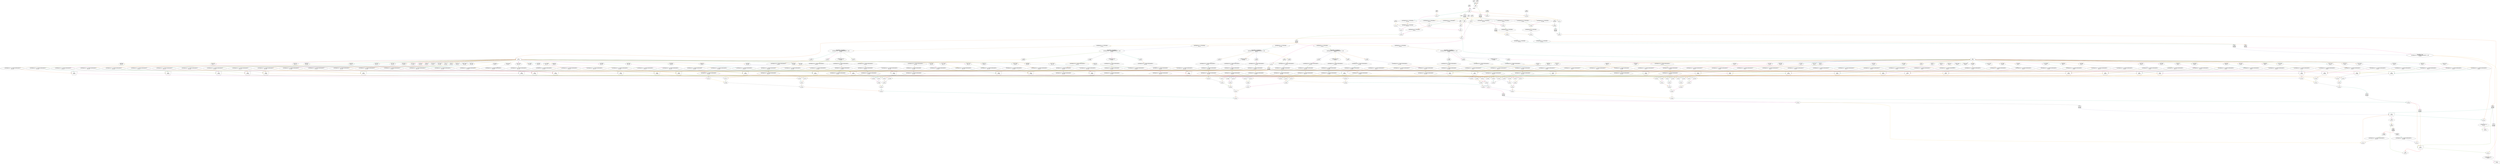 digraph convolutionKernel10_coalesced{
	NodeConstantDouble0 [shape=box, label="1.0\nID: 0"];
	NodeConstantDouble1 [shape=box, label="50.0\nID: 1"];
	NodeCounterV12 [shape=hexagon, label="cnt\nID: 2"];
	NodeConstantDouble3 [shape=box, label="20.0\nID: 3"];
	NodeCounterV14 [shape=hexagon, label="cnt\nID: 4"];
	NodeConstantDouble5 [shape=box, label="2.0\nID: 5"];
	NodeCounterV16 [shape=hexagon, label="cnt\nID: 6"];
	NodeConstantDouble305 [shape=box, label="0.0\nID: 305"];
	NodeEq306 [label="==\nID: 306"];
	NodeFIFO595 [shape=plaintext, label=<<TABLE BORDER="0" CELLSPACING="0" CELLBORDER="1"> <TR><TD></TD></TR><TR><TD>1</TD></TR><TR><TD>ID: 595</TD></TR> <TR><TD></TD></TR> </TABLE>>];
	NodeConstantDouble307 [shape=box, label="19.0\nID: 307"];
	NodeGt308 [label=">\nID: 308"];
	NodeConstantDouble309 [shape=box, label="19.0\nID: 309"];
	NodeEq310 [label="==\nID: 310"];
	NodeOr311 [label="|\nID: 311"];
	NodeAnd312 [label="&\nID: 312"];
	NodeFIFO628 [shape=plaintext, label=<<TABLE BORDER="0" CELLSPACING="0" CELLBORDER="1"> <TR><TD></TD></TR><TR><TD>19</TD></TR><TR><TD>ID: 628</TD></TR> <TR><TD></TD></TR> </TABLE>>];
	NodeFIFO664 [shape=plaintext, label=<<TABLE BORDER="0" CELLSPACING="0" CELLBORDER="1"> <TR><TD></TD></TR><TR><TD>2</TD></TR><TR><TD>ID: 664</TD></TR> <TR><TD></TD></TR> </TABLE>>];
	NodeConstantDouble313 [shape=box, label="1.0\nID: 313"];
	NodeSub314 [label="-\nID: 314"];
	NodeFIFO597 [shape=plaintext, label=<<TABLE BORDER="0" CELLSPACING="0" CELLBORDER="1"> <TR><TD></TD></TR><TR><TD>1</TD></TR><TR><TD>ID: 597</TD></TR> <TR><TD></TD></TR> </TABLE>>];
	NodeReinterpret556 [label="<{HWOffsetFix:16, 1, UNSIGNED}>\nID: 556"];
	NodeCast557 [label="{HWOffsetFix:16, 0, UNSIGNED}\nID: 557"];
	NodeAdd317 [label="+\nID: 317"];
	NodeFIFO598 [shape=plaintext, label=<<TABLE BORDER="0" CELLSPACING="0" CELLBORDER="1"> <TR><TD></TD></TR><TR><TD>1</TD></TR><TR><TD>ID: 598</TD></TR> <TR><TD></TD></TR> </TABLE>>];
	NodeReinterpret558 [label="<{HWOffsetFix:16, 3, UNSIGNED}>\nID: 558"];
	NodeReinterpret559 [label="<{HWOffsetFix:16, 5, UNSIGNED}>\nID: 559"];
	NodeAdd560 [label="+\nID: 560"];
	NodeCast561 [label="{HWOffsetFix:16, 0, UNSIGNED}\nID: 561"];
	NodeAdd320 [label="+\nID: 320"];
	NodeFIFO600 [shape=plaintext, label=<<TABLE BORDER="0" CELLSPACING="0" CELLBORDER="1"> <TR><TD></TD></TR><TR><TD>4</TD></TR><TR><TD>ID: 600</TD></TR> <TR><TD></TD></TR> </TABLE>>];
	NodeCast405 [label="{HWOffsetFix:11, 0, UNSIGNED}\nID: 405"];
	NodeMappedRom543 [label="MappedRom 'mappedRom4':\n{HWOffsetFix:64, 0, TWOSCOMPLEMENT} x 2000\nID: 543"];
	NodeReinterpret590 [label="<{HWRawBits:64}>\nID: 590"];
	NodeReinterpret408 [label="<{HWOffsetFix:64, 0, TWOSCOMPLEMENT}>\nID: 408"];
	NodeCast409 [label="{HWOffsetFix:24, -8, TWOSCOMPLEMENT}\nID: 409"];
	NodeCast410 [label="{HWOffsetFix:32, -24, TWOSCOMPLEMENT}\nID: 410"];
	NodeConstantDouble183 [shape=box, label="0.0\nID: 183"];
	NodeGt184 [label=">\nID: 184"];
	NodeFIFO602 [shape=plaintext, label=<<TABLE BORDER="0" CELLSPACING="0" CELLBORDER="1"> <TR><TD></TD></TR><TR><TD>7</TD></TR><TR><TD>ID: 602</TD></TR> <TR><TD></TD></TR> </TABLE>>];
	NodeConstantDouble7 [shape=box, label="0.0\nID: 7"];
	NodeEq8 [label="==\nID: 8"];
	NodeConstantDouble9 [shape=box, label="20.0\nID: 9"];
	NodeLt10 [label="<\nID: 10"];
	NodeAnd11 [label="&\nID: 11"];
	NodeConstantDouble12 [shape=box, label="0.0\nID: 12"];
	NodeEq13 [label="==\nID: 13"];
	NodeAnd14 [label="&\nID: 14"];
	NodeInput18 [shape=invhouse, label="x01\nID: 18"];
	NodeSlice51 [label="[543:512]\nID: 51"];
	NodeReinterpret52 [label="<{HWOffsetFix:32, -24, TWOSCOMPLEMENT}>\nID: 52"];
	NodeSlice91 [label="[1183:1152]\nID: 91"];
	NodeReinterpret92 [label="<{HWOffsetFix:32, -24, TWOSCOMPLEMENT}>\nID: 92"];
	NodeMux283 [shape=invtrapezium, label="MUX\nID: 283", height=0.5];
	NodeMul442 [label="*\nID: 442"];
	NodeShift563 [label="<< 16\nID: 563"];
	NodeReinterpret413 [label="<{HWOffsetFix:64, 0, TWOSCOMPLEMENT}>\nID: 413"];
	NodeCast414 [label="{HWOffsetFix:24, -8, TWOSCOMPLEMENT}\nID: 414"];
	NodeCast415 [label="{HWOffsetFix:32, -24, TWOSCOMPLEMENT}\nID: 415"];
	NodeSlice53 [label="[575:544]\nID: 53"];
	NodeReinterpret54 [label="<{HWOffsetFix:32, -24, TWOSCOMPLEMENT}>\nID: 54"];
	NodeSlice93 [label="[1215:1184]\nID: 93"];
	NodeReinterpret94 [label="<{HWOffsetFix:32, -24, TWOSCOMPLEMENT}>\nID: 94"];
	NodeMux289 [shape=invtrapezium, label="MUX\nID: 289", height=0.5];
	NodeMul443 [label="*\nID: 443"];
	NodeAdd454 [label="+\nID: 454"];
	NodeShift564 [label="<< 32\nID: 564"];
	NodeReinterpret418 [label="<{HWOffsetFix:64, 0, TWOSCOMPLEMENT}>\nID: 418"];
	NodeCast419 [label="{HWOffsetFix:24, -8, TWOSCOMPLEMENT}\nID: 419"];
	NodeCast420 [label="{HWOffsetFix:32, -24, TWOSCOMPLEMENT}\nID: 420"];
	NodeSlice55 [label="[607:576]\nID: 55"];
	NodeReinterpret56 [label="<{HWOffsetFix:32, -24, TWOSCOMPLEMENT}>\nID: 56"];
	NodeSlice95 [label="[1247:1216]\nID: 95"];
	NodeReinterpret96 [label="<{HWOffsetFix:32, -24, TWOSCOMPLEMENT}>\nID: 96"];
	NodeMux295 [shape=invtrapezium, label="MUX\nID: 295", height=0.5];
	NodeMul444 [label="*\nID: 444"];
	NodeShift565 [label="<< 48\nID: 565"];
	NodeReinterpret423 [label="<{HWOffsetFix:64, 0, TWOSCOMPLEMENT}>\nID: 423"];
	NodeCast424 [label="{HWOffsetFix:24, -8, TWOSCOMPLEMENT}\nID: 424"];
	NodeCast425 [label="{HWOffsetFix:32, -24, TWOSCOMPLEMENT}\nID: 425"];
	NodeSlice57 [label="[639:608]\nID: 57"];
	NodeReinterpret58 [label="<{HWOffsetFix:32, -24, TWOSCOMPLEMENT}>\nID: 58"];
	NodeSlice97 [label="[1279:1248]\nID: 97"];
	NodeReinterpret98 [label="<{HWOffsetFix:32, -24, TWOSCOMPLEMENT}>\nID: 98"];
	NodeMux301 [shape=invtrapezium, label="MUX\nID: 301", height=0.5];
	NodeMul445 [label="*\nID: 445"];
	NodeAdd455 [label="+\nID: 455"];
	NodeAdd460 [label="+\nID: 460"];
	NodeFIFO626 [shape=plaintext, label=<<TABLE BORDER="0" CELLSPACING="0" CELLBORDER="1"> <TR><TD></TD></TR><TR><TD>2</TD></TR><TR><TD>ID: 626</TD></TR> <TR><TD></TD></TR> </TABLE>>];
	NodeCast321 [label="{HWOffsetFix:11, 0, UNSIGNED}\nID: 321"];
	NodeMappedRom539 [label="MappedRom 'mappedRom0':\n{HWOffsetFix:64, 0, TWOSCOMPLEMENT} x 2000\nID: 539"];
	NodeReinterpret591 [label="<{HWRawBits:64}>\nID: 591"];
	NodeReinterpret324 [label="<{HWOffsetFix:64, 0, TWOSCOMPLEMENT}>\nID: 324"];
	NodeCast325 [label="{HWOffsetFix:24, -8, TWOSCOMPLEMENT}\nID: 325"];
	NodeCast326 [label="{HWOffsetFix:32, -24, TWOSCOMPLEMENT}\nID: 326"];
	NodeSlice19 [label="[31:0]\nID: 19"];
	NodeReinterpret20 [label="<{HWOffsetFix:32, -24, TWOSCOMPLEMENT}>\nID: 20"];
	NodeSlice59 [label="[671:640]\nID: 59"];
	NodeReinterpret60 [label="<{HWOffsetFix:32, -24, TWOSCOMPLEMENT}>\nID: 60"];
	NodeMux187 [shape=invtrapezium, label="MUX\nID: 187", height=0.5];
	NodeMul426 [label="*\nID: 426"];
	NodeShift567 [label="<< 16\nID: 567"];
	NodeReinterpret329 [label="<{HWOffsetFix:64, 0, TWOSCOMPLEMENT}>\nID: 329"];
	NodeCast330 [label="{HWOffsetFix:24, -8, TWOSCOMPLEMENT}\nID: 330"];
	NodeCast331 [label="{HWOffsetFix:32, -24, TWOSCOMPLEMENT}\nID: 331"];
	NodeSlice21 [label="[63:32]\nID: 21"];
	NodeReinterpret22 [label="<{HWOffsetFix:32, -24, TWOSCOMPLEMENT}>\nID: 22"];
	NodeSlice61 [label="[703:672]\nID: 61"];
	NodeReinterpret62 [label="<{HWOffsetFix:32, -24, TWOSCOMPLEMENT}>\nID: 62"];
	NodeMux193 [shape=invtrapezium, label="MUX\nID: 193", height=0.5];
	NodeMul427 [label="*\nID: 427"];
	NodeAdd446 [label="+\nID: 446"];
	NodeShift568 [label="<< 32\nID: 568"];
	NodeReinterpret334 [label="<{HWOffsetFix:64, 0, TWOSCOMPLEMENT}>\nID: 334"];
	NodeCast335 [label="{HWOffsetFix:24, -8, TWOSCOMPLEMENT}\nID: 335"];
	NodeCast336 [label="{HWOffsetFix:32, -24, TWOSCOMPLEMENT}\nID: 336"];
	NodeSlice23 [label="[95:64]\nID: 23"];
	NodeReinterpret24 [label="<{HWOffsetFix:32, -24, TWOSCOMPLEMENT}>\nID: 24"];
	NodeSlice63 [label="[735:704]\nID: 63"];
	NodeReinterpret64 [label="<{HWOffsetFix:32, -24, TWOSCOMPLEMENT}>\nID: 64"];
	NodeMux199 [shape=invtrapezium, label="MUX\nID: 199", height=0.5];
	NodeMul428 [label="*\nID: 428"];
	NodeShift569 [label="<< 48\nID: 569"];
	NodeReinterpret339 [label="<{HWOffsetFix:64, 0, TWOSCOMPLEMENT}>\nID: 339"];
	NodeCast340 [label="{HWOffsetFix:24, -8, TWOSCOMPLEMENT}\nID: 340"];
	NodeCast341 [label="{HWOffsetFix:32, -24, TWOSCOMPLEMENT}\nID: 341"];
	NodeSlice25 [label="[127:96]\nID: 25"];
	NodeReinterpret26 [label="<{HWOffsetFix:32, -24, TWOSCOMPLEMENT}>\nID: 26"];
	NodeSlice65 [label="[767:736]\nID: 65"];
	NodeReinterpret66 [label="<{HWOffsetFix:32, -24, TWOSCOMPLEMENT}>\nID: 66"];
	NodeMux205 [shape=invtrapezium, label="MUX\nID: 205", height=0.5];
	NodeMul429 [label="*\nID: 429"];
	NodeAdd447 [label="+\nID: 447"];
	NodeAdd456 [label="+\nID: 456"];
	NodeCast342 [label="{HWOffsetFix:11, 0, UNSIGNED}\nID: 342"];
	NodeMappedRom540 [label="MappedRom 'mappedRom1':\n{HWOffsetFix:64, 0, TWOSCOMPLEMENT} x 2000\nID: 540"];
	NodeReinterpret592 [label="<{HWRawBits:64}>\nID: 592"];
	NodeReinterpret345 [label="<{HWOffsetFix:64, 0, TWOSCOMPLEMENT}>\nID: 345"];
	NodeCast346 [label="{HWOffsetFix:24, -8, TWOSCOMPLEMENT}\nID: 346"];
	NodeCast347 [label="{HWOffsetFix:32, -24, TWOSCOMPLEMENT}\nID: 347"];
	NodeSlice27 [label="[159:128]\nID: 27"];
	NodeReinterpret28 [label="<{HWOffsetFix:32, -24, TWOSCOMPLEMENT}>\nID: 28"];
	NodeSlice67 [label="[799:768]\nID: 67"];
	NodeReinterpret68 [label="<{HWOffsetFix:32, -24, TWOSCOMPLEMENT}>\nID: 68"];
	NodeMux211 [shape=invtrapezium, label="MUX\nID: 211", height=0.5];
	NodeMul430 [label="*\nID: 430"];
	NodeShift571 [label="<< 16\nID: 571"];
	NodeReinterpret350 [label="<{HWOffsetFix:64, 0, TWOSCOMPLEMENT}>\nID: 350"];
	NodeCast351 [label="{HWOffsetFix:24, -8, TWOSCOMPLEMENT}\nID: 351"];
	NodeCast352 [label="{HWOffsetFix:32, -24, TWOSCOMPLEMENT}\nID: 352"];
	NodeSlice29 [label="[191:160]\nID: 29"];
	NodeReinterpret30 [label="<{HWOffsetFix:32, -24, TWOSCOMPLEMENT}>\nID: 30"];
	NodeSlice69 [label="[831:800]\nID: 69"];
	NodeReinterpret70 [label="<{HWOffsetFix:32, -24, TWOSCOMPLEMENT}>\nID: 70"];
	NodeMux217 [shape=invtrapezium, label="MUX\nID: 217", height=0.5];
	NodeMul431 [label="*\nID: 431"];
	NodeAdd448 [label="+\nID: 448"];
	NodeShift572 [label="<< 32\nID: 572"];
	NodeReinterpret355 [label="<{HWOffsetFix:64, 0, TWOSCOMPLEMENT}>\nID: 355"];
	NodeCast356 [label="{HWOffsetFix:24, -8, TWOSCOMPLEMENT}\nID: 356"];
	NodeCast357 [label="{HWOffsetFix:32, -24, TWOSCOMPLEMENT}\nID: 357"];
	NodeSlice31 [label="[223:192]\nID: 31"];
	NodeReinterpret32 [label="<{HWOffsetFix:32, -24, TWOSCOMPLEMENT}>\nID: 32"];
	NodeSlice71 [label="[863:832]\nID: 71"];
	NodeReinterpret72 [label="<{HWOffsetFix:32, -24, TWOSCOMPLEMENT}>\nID: 72"];
	NodeMux223 [shape=invtrapezium, label="MUX\nID: 223", height=0.5];
	NodeMul432 [label="*\nID: 432"];
	NodeShift573 [label="<< 48\nID: 573"];
	NodeReinterpret360 [label="<{HWOffsetFix:64, 0, TWOSCOMPLEMENT}>\nID: 360"];
	NodeCast361 [label="{HWOffsetFix:24, -8, TWOSCOMPLEMENT}\nID: 361"];
	NodeCast362 [label="{HWOffsetFix:32, -24, TWOSCOMPLEMENT}\nID: 362"];
	NodeSlice33 [label="[255:224]\nID: 33"];
	NodeReinterpret34 [label="<{HWOffsetFix:32, -24, TWOSCOMPLEMENT}>\nID: 34"];
	NodeSlice73 [label="[895:864]\nID: 73"];
	NodeReinterpret74 [label="<{HWOffsetFix:32, -24, TWOSCOMPLEMENT}>\nID: 74"];
	NodeMux229 [shape=invtrapezium, label="MUX\nID: 229", height=0.5];
	NodeMul433 [label="*\nID: 433"];
	NodeAdd449 [label="+\nID: 449"];
	NodeAdd457 [label="+\nID: 457"];
	NodeAdd461 [label="+\nID: 461"];
	NodeCast363 [label="{HWOffsetFix:11, 0, UNSIGNED}\nID: 363"];
	NodeMappedRom541 [label="MappedRom 'mappedRom2':\n{HWOffsetFix:64, 0, TWOSCOMPLEMENT} x 2000\nID: 541"];
	NodeReinterpret593 [label="<{HWRawBits:64}>\nID: 593"];
	NodeReinterpret366 [label="<{HWOffsetFix:64, 0, TWOSCOMPLEMENT}>\nID: 366"];
	NodeCast367 [label="{HWOffsetFix:24, -8, TWOSCOMPLEMENT}\nID: 367"];
	NodeCast368 [label="{HWOffsetFix:32, -24, TWOSCOMPLEMENT}\nID: 368"];
	NodeSlice35 [label="[287:256]\nID: 35"];
	NodeReinterpret36 [label="<{HWOffsetFix:32, -24, TWOSCOMPLEMENT}>\nID: 36"];
	NodeSlice75 [label="[927:896]\nID: 75"];
	NodeReinterpret76 [label="<{HWOffsetFix:32, -24, TWOSCOMPLEMENT}>\nID: 76"];
	NodeMux235 [shape=invtrapezium, label="MUX\nID: 235", height=0.5];
	NodeMul434 [label="*\nID: 434"];
	NodeShift575 [label="<< 16\nID: 575"];
	NodeReinterpret371 [label="<{HWOffsetFix:64, 0, TWOSCOMPLEMENT}>\nID: 371"];
	NodeCast372 [label="{HWOffsetFix:24, -8, TWOSCOMPLEMENT}\nID: 372"];
	NodeCast373 [label="{HWOffsetFix:32, -24, TWOSCOMPLEMENT}\nID: 373"];
	NodeSlice37 [label="[319:288]\nID: 37"];
	NodeReinterpret38 [label="<{HWOffsetFix:32, -24, TWOSCOMPLEMENT}>\nID: 38"];
	NodeSlice77 [label="[959:928]\nID: 77"];
	NodeReinterpret78 [label="<{HWOffsetFix:32, -24, TWOSCOMPLEMENT}>\nID: 78"];
	NodeMux241 [shape=invtrapezium, label="MUX\nID: 241", height=0.5];
	NodeMul435 [label="*\nID: 435"];
	NodeAdd450 [label="+\nID: 450"];
	NodeShift576 [label="<< 32\nID: 576"];
	NodeReinterpret376 [label="<{HWOffsetFix:64, 0, TWOSCOMPLEMENT}>\nID: 376"];
	NodeCast377 [label="{HWOffsetFix:24, -8, TWOSCOMPLEMENT}\nID: 377"];
	NodeCast378 [label="{HWOffsetFix:32, -24, TWOSCOMPLEMENT}\nID: 378"];
	NodeSlice39 [label="[351:320]\nID: 39"];
	NodeReinterpret40 [label="<{HWOffsetFix:32, -24, TWOSCOMPLEMENT}>\nID: 40"];
	NodeSlice79 [label="[991:960]\nID: 79"];
	NodeReinterpret80 [label="<{HWOffsetFix:32, -24, TWOSCOMPLEMENT}>\nID: 80"];
	NodeMux247 [shape=invtrapezium, label="MUX\nID: 247", height=0.5];
	NodeMul436 [label="*\nID: 436"];
	NodeShift577 [label="<< 48\nID: 577"];
	NodeReinterpret381 [label="<{HWOffsetFix:64, 0, TWOSCOMPLEMENT}>\nID: 381"];
	NodeCast382 [label="{HWOffsetFix:24, -8, TWOSCOMPLEMENT}\nID: 382"];
	NodeCast383 [label="{HWOffsetFix:32, -24, TWOSCOMPLEMENT}\nID: 383"];
	NodeSlice41 [label="[383:352]\nID: 41"];
	NodeReinterpret42 [label="<{HWOffsetFix:32, -24, TWOSCOMPLEMENT}>\nID: 42"];
	NodeSlice81 [label="[1023:992]\nID: 81"];
	NodeReinterpret82 [label="<{HWOffsetFix:32, -24, TWOSCOMPLEMENT}>\nID: 82"];
	NodeMux253 [shape=invtrapezium, label="MUX\nID: 253", height=0.5];
	NodeMul437 [label="*\nID: 437"];
	NodeAdd451 [label="+\nID: 451"];
	NodeAdd458 [label="+\nID: 458"];
	NodeCast384 [label="{HWOffsetFix:11, 0, UNSIGNED}\nID: 384"];
	NodeMappedRom542 [label="MappedRom 'mappedRom3':\n{HWOffsetFix:64, 0, TWOSCOMPLEMENT} x 2000\nID: 542"];
	NodeReinterpret594 [label="<{HWRawBits:64}>\nID: 594"];
	NodeReinterpret387 [label="<{HWOffsetFix:64, 0, TWOSCOMPLEMENT}>\nID: 387"];
	NodeCast388 [label="{HWOffsetFix:24, -8, TWOSCOMPLEMENT}\nID: 388"];
	NodeCast389 [label="{HWOffsetFix:32, -24, TWOSCOMPLEMENT}\nID: 389"];
	NodeSlice43 [label="[415:384]\nID: 43"];
	NodeReinterpret44 [label="<{HWOffsetFix:32, -24, TWOSCOMPLEMENT}>\nID: 44"];
	NodeSlice83 [label="[1055:1024]\nID: 83"];
	NodeReinterpret84 [label="<{HWOffsetFix:32, -24, TWOSCOMPLEMENT}>\nID: 84"];
	NodeMux259 [shape=invtrapezium, label="MUX\nID: 259", height=0.5];
	NodeMul438 [label="*\nID: 438"];
	NodeShift579 [label="<< 16\nID: 579"];
	NodeReinterpret392 [label="<{HWOffsetFix:64, 0, TWOSCOMPLEMENT}>\nID: 392"];
	NodeCast393 [label="{HWOffsetFix:24, -8, TWOSCOMPLEMENT}\nID: 393"];
	NodeCast394 [label="{HWOffsetFix:32, -24, TWOSCOMPLEMENT}\nID: 394"];
	NodeSlice45 [label="[447:416]\nID: 45"];
	NodeReinterpret46 [label="<{HWOffsetFix:32, -24, TWOSCOMPLEMENT}>\nID: 46"];
	NodeSlice85 [label="[1087:1056]\nID: 85"];
	NodeReinterpret86 [label="<{HWOffsetFix:32, -24, TWOSCOMPLEMENT}>\nID: 86"];
	NodeMux265 [shape=invtrapezium, label="MUX\nID: 265", height=0.5];
	NodeMul439 [label="*\nID: 439"];
	NodeAdd452 [label="+\nID: 452"];
	NodeShift580 [label="<< 32\nID: 580"];
	NodeReinterpret397 [label="<{HWOffsetFix:64, 0, TWOSCOMPLEMENT}>\nID: 397"];
	NodeCast398 [label="{HWOffsetFix:24, -8, TWOSCOMPLEMENT}\nID: 398"];
	NodeCast399 [label="{HWOffsetFix:32, -24, TWOSCOMPLEMENT}\nID: 399"];
	NodeSlice47 [label="[479:448]\nID: 47"];
	NodeReinterpret48 [label="<{HWOffsetFix:32, -24, TWOSCOMPLEMENT}>\nID: 48"];
	NodeSlice87 [label="[1119:1088]\nID: 87"];
	NodeReinterpret88 [label="<{HWOffsetFix:32, -24, TWOSCOMPLEMENT}>\nID: 88"];
	NodeMux271 [shape=invtrapezium, label="MUX\nID: 271", height=0.5];
	NodeMul440 [label="*\nID: 440"];
	NodeShift581 [label="<< 48\nID: 581"];
	NodeReinterpret402 [label="<{HWOffsetFix:64, 0, TWOSCOMPLEMENT}>\nID: 402"];
	NodeCast403 [label="{HWOffsetFix:24, -8, TWOSCOMPLEMENT}\nID: 403"];
	NodeCast404 [label="{HWOffsetFix:32, -24, TWOSCOMPLEMENT}\nID: 404"];
	NodeSlice49 [label="[511:480]\nID: 49"];
	NodeReinterpret50 [label="<{HWOffsetFix:32, -24, TWOSCOMPLEMENT}>\nID: 50"];
	NodeSlice89 [label="[1151:1120]\nID: 89"];
	NodeReinterpret90 [label="<{HWOffsetFix:32, -24, TWOSCOMPLEMENT}>\nID: 90"];
	NodeMux277 [shape=invtrapezium, label="MUX\nID: 277", height=0.5];
	NodeMul441 [label="*\nID: 441"];
	NodeAdd453 [label="+\nID: 453"];
	NodeAdd459 [label="+\nID: 459"];
	NodeAdd462 [label="+\nID: 462"];
	NodeAdd463 [label="+\nID: 463"];
	NodeAdd464 [label="+\nID: 464"];
	NodeStreamOffset515 [shape=diamond, label="-100\nID: 515"];
	NodeInput102 [shape=invhouse, label="x11\nID: 102"];
	NodeSlice135 [label="[543:512]\nID: 135"];
	NodeReinterpret136 [label="<{HWOffsetFix:32, -24, TWOSCOMPLEMENT}>\nID: 136"];
	NodeSlice175 [label="[1183:1152]\nID: 175"];
	NodeReinterpret176 [label="<{HWOffsetFix:32, -24, TWOSCOMPLEMENT}>\nID: 176"];
	NodeMux286 [shape=invtrapezium, label="MUX\nID: 286", height=0.5];
	NodeMul481 [label="*\nID: 481"];
	NodeSlice137 [label="[575:544]\nID: 137"];
	NodeReinterpret138 [label="<{HWOffsetFix:32, -24, TWOSCOMPLEMENT}>\nID: 138"];
	NodeSlice177 [label="[1215:1184]\nID: 177"];
	NodeReinterpret178 [label="<{HWOffsetFix:32, -24, TWOSCOMPLEMENT}>\nID: 178"];
	NodeMux292 [shape=invtrapezium, label="MUX\nID: 292", height=0.5];
	NodeMul482 [label="*\nID: 482"];
	NodeAdd493 [label="+\nID: 493"];
	NodeSlice139 [label="[607:576]\nID: 139"];
	NodeReinterpret140 [label="<{HWOffsetFix:32, -24, TWOSCOMPLEMENT}>\nID: 140"];
	NodeSlice179 [label="[1247:1216]\nID: 179"];
	NodeReinterpret180 [label="<{HWOffsetFix:32, -24, TWOSCOMPLEMENT}>\nID: 180"];
	NodeMux298 [shape=invtrapezium, label="MUX\nID: 298", height=0.5];
	NodeMul483 [label="*\nID: 483"];
	NodeSlice141 [label="[639:608]\nID: 141"];
	NodeReinterpret142 [label="<{HWOffsetFix:32, -24, TWOSCOMPLEMENT}>\nID: 142"];
	NodeSlice181 [label="[1279:1248]\nID: 181"];
	NodeReinterpret182 [label="<{HWOffsetFix:32, -24, TWOSCOMPLEMENT}>\nID: 182"];
	NodeMux304 [shape=invtrapezium, label="MUX\nID: 304", height=0.5];
	NodeMul484 [label="*\nID: 484"];
	NodeAdd494 [label="+\nID: 494"];
	NodeAdd499 [label="+\nID: 499"];
	NodeFIFO659 [shape=plaintext, label=<<TABLE BORDER="0" CELLSPACING="0" CELLBORDER="1"> <TR><TD></TD></TR><TR><TD>2</TD></TR><TR><TD>ID: 659</TD></TR> <TR><TD></TD></TR> </TABLE>>];
	NodeSlice103 [label="[31:0]\nID: 103"];
	NodeReinterpret104 [label="<{HWOffsetFix:32, -24, TWOSCOMPLEMENT}>\nID: 104"];
	NodeSlice143 [label="[671:640]\nID: 143"];
	NodeReinterpret144 [label="<{HWOffsetFix:32, -24, TWOSCOMPLEMENT}>\nID: 144"];
	NodeMux190 [shape=invtrapezium, label="MUX\nID: 190", height=0.5];
	NodeMul465 [label="*\nID: 465"];
	NodeSlice105 [label="[63:32]\nID: 105"];
	NodeReinterpret106 [label="<{HWOffsetFix:32, -24, TWOSCOMPLEMENT}>\nID: 106"];
	NodeSlice145 [label="[703:672]\nID: 145"];
	NodeReinterpret146 [label="<{HWOffsetFix:32, -24, TWOSCOMPLEMENT}>\nID: 146"];
	NodeMux196 [shape=invtrapezium, label="MUX\nID: 196", height=0.5];
	NodeMul466 [label="*\nID: 466"];
	NodeAdd485 [label="+\nID: 485"];
	NodeSlice107 [label="[95:64]\nID: 107"];
	NodeReinterpret108 [label="<{HWOffsetFix:32, -24, TWOSCOMPLEMENT}>\nID: 108"];
	NodeSlice147 [label="[735:704]\nID: 147"];
	NodeReinterpret148 [label="<{HWOffsetFix:32, -24, TWOSCOMPLEMENT}>\nID: 148"];
	NodeMux202 [shape=invtrapezium, label="MUX\nID: 202", height=0.5];
	NodeMul467 [label="*\nID: 467"];
	NodeSlice109 [label="[127:96]\nID: 109"];
	NodeReinterpret110 [label="<{HWOffsetFix:32, -24, TWOSCOMPLEMENT}>\nID: 110"];
	NodeSlice149 [label="[767:736]\nID: 149"];
	NodeReinterpret150 [label="<{HWOffsetFix:32, -24, TWOSCOMPLEMENT}>\nID: 150"];
	NodeMux208 [shape=invtrapezium, label="MUX\nID: 208", height=0.5];
	NodeMul468 [label="*\nID: 468"];
	NodeAdd486 [label="+\nID: 486"];
	NodeAdd495 [label="+\nID: 495"];
	NodeSlice111 [label="[159:128]\nID: 111"];
	NodeReinterpret112 [label="<{HWOffsetFix:32, -24, TWOSCOMPLEMENT}>\nID: 112"];
	NodeSlice151 [label="[799:768]\nID: 151"];
	NodeReinterpret152 [label="<{HWOffsetFix:32, -24, TWOSCOMPLEMENT}>\nID: 152"];
	NodeMux214 [shape=invtrapezium, label="MUX\nID: 214", height=0.5];
	NodeMul469 [label="*\nID: 469"];
	NodeSlice113 [label="[191:160]\nID: 113"];
	NodeReinterpret114 [label="<{HWOffsetFix:32, -24, TWOSCOMPLEMENT}>\nID: 114"];
	NodeSlice153 [label="[831:800]\nID: 153"];
	NodeReinterpret154 [label="<{HWOffsetFix:32, -24, TWOSCOMPLEMENT}>\nID: 154"];
	NodeMux220 [shape=invtrapezium, label="MUX\nID: 220", height=0.5];
	NodeMul470 [label="*\nID: 470"];
	NodeAdd487 [label="+\nID: 487"];
	NodeSlice115 [label="[223:192]\nID: 115"];
	NodeReinterpret116 [label="<{HWOffsetFix:32, -24, TWOSCOMPLEMENT}>\nID: 116"];
	NodeSlice155 [label="[863:832]\nID: 155"];
	NodeReinterpret156 [label="<{HWOffsetFix:32, -24, TWOSCOMPLEMENT}>\nID: 156"];
	NodeMux226 [shape=invtrapezium, label="MUX\nID: 226", height=0.5];
	NodeMul471 [label="*\nID: 471"];
	NodeSlice117 [label="[255:224]\nID: 117"];
	NodeReinterpret118 [label="<{HWOffsetFix:32, -24, TWOSCOMPLEMENT}>\nID: 118"];
	NodeSlice157 [label="[895:864]\nID: 157"];
	NodeReinterpret158 [label="<{HWOffsetFix:32, -24, TWOSCOMPLEMENT}>\nID: 158"];
	NodeMux232 [shape=invtrapezium, label="MUX\nID: 232", height=0.5];
	NodeMul472 [label="*\nID: 472"];
	NodeAdd488 [label="+\nID: 488"];
	NodeAdd496 [label="+\nID: 496"];
	NodeAdd500 [label="+\nID: 500"];
	NodeSlice119 [label="[287:256]\nID: 119"];
	NodeReinterpret120 [label="<{HWOffsetFix:32, -24, TWOSCOMPLEMENT}>\nID: 120"];
	NodeSlice159 [label="[927:896]\nID: 159"];
	NodeReinterpret160 [label="<{HWOffsetFix:32, -24, TWOSCOMPLEMENT}>\nID: 160"];
	NodeMux238 [shape=invtrapezium, label="MUX\nID: 238", height=0.5];
	NodeMul473 [label="*\nID: 473"];
	NodeSlice121 [label="[319:288]\nID: 121"];
	NodeReinterpret122 [label="<{HWOffsetFix:32, -24, TWOSCOMPLEMENT}>\nID: 122"];
	NodeSlice161 [label="[959:928]\nID: 161"];
	NodeReinterpret162 [label="<{HWOffsetFix:32, -24, TWOSCOMPLEMENT}>\nID: 162"];
	NodeMux244 [shape=invtrapezium, label="MUX\nID: 244", height=0.5];
	NodeMul474 [label="*\nID: 474"];
	NodeAdd489 [label="+\nID: 489"];
	NodeSlice123 [label="[351:320]\nID: 123"];
	NodeReinterpret124 [label="<{HWOffsetFix:32, -24, TWOSCOMPLEMENT}>\nID: 124"];
	NodeSlice163 [label="[991:960]\nID: 163"];
	NodeReinterpret164 [label="<{HWOffsetFix:32, -24, TWOSCOMPLEMENT}>\nID: 164"];
	NodeMux250 [shape=invtrapezium, label="MUX\nID: 250", height=0.5];
	NodeMul475 [label="*\nID: 475"];
	NodeSlice125 [label="[383:352]\nID: 125"];
	NodeReinterpret126 [label="<{HWOffsetFix:32, -24, TWOSCOMPLEMENT}>\nID: 126"];
	NodeSlice165 [label="[1023:992]\nID: 165"];
	NodeReinterpret166 [label="<{HWOffsetFix:32, -24, TWOSCOMPLEMENT}>\nID: 166"];
	NodeMux256 [shape=invtrapezium, label="MUX\nID: 256", height=0.5];
	NodeMul476 [label="*\nID: 476"];
	NodeAdd490 [label="+\nID: 490"];
	NodeAdd497 [label="+\nID: 497"];
	NodeSlice127 [label="[415:384]\nID: 127"];
	NodeReinterpret128 [label="<{HWOffsetFix:32, -24, TWOSCOMPLEMENT}>\nID: 128"];
	NodeSlice167 [label="[1055:1024]\nID: 167"];
	NodeReinterpret168 [label="<{HWOffsetFix:32, -24, TWOSCOMPLEMENT}>\nID: 168"];
	NodeMux262 [shape=invtrapezium, label="MUX\nID: 262", height=0.5];
	NodeMul477 [label="*\nID: 477"];
	NodeSlice129 [label="[447:416]\nID: 129"];
	NodeReinterpret130 [label="<{HWOffsetFix:32, -24, TWOSCOMPLEMENT}>\nID: 130"];
	NodeSlice169 [label="[1087:1056]\nID: 169"];
	NodeReinterpret170 [label="<{HWOffsetFix:32, -24, TWOSCOMPLEMENT}>\nID: 170"];
	NodeMux268 [shape=invtrapezium, label="MUX\nID: 268", height=0.5];
	NodeMul478 [label="*\nID: 478"];
	NodeAdd491 [label="+\nID: 491"];
	NodeSlice131 [label="[479:448]\nID: 131"];
	NodeReinterpret132 [label="<{HWOffsetFix:32, -24, TWOSCOMPLEMENT}>\nID: 132"];
	NodeSlice171 [label="[1119:1088]\nID: 171"];
	NodeReinterpret172 [label="<{HWOffsetFix:32, -24, TWOSCOMPLEMENT}>\nID: 172"];
	NodeMux274 [shape=invtrapezium, label="MUX\nID: 274", height=0.5];
	NodeMul479 [label="*\nID: 479"];
	NodeSlice133 [label="[511:480]\nID: 133"];
	NodeReinterpret134 [label="<{HWOffsetFix:32, -24, TWOSCOMPLEMENT}>\nID: 134"];
	NodeSlice173 [label="[1151:1120]\nID: 173"];
	NodeReinterpret174 [label="<{HWOffsetFix:32, -24, TWOSCOMPLEMENT}>\nID: 174"];
	NodeMux280 [shape=invtrapezium, label="MUX\nID: 280", height=0.5];
	NodeMul480 [label="*\nID: 480"];
	NodeAdd492 [label="+\nID: 492"];
	NodeAdd498 [label="+\nID: 498"];
	NodeAdd501 [label="+\nID: 501"];
	NodeAdd502 [label="+\nID: 502"];
	NodeAdd503 [label="+\nID: 503"];
	NodeSlice669 [label="[31:0]\nID: 669"];
	NodeReinterpret670 [label="<{HWOffsetFix:32, -24, TWOSCOMPLEMENT}>\nID: 670"];
	NodeAdd524 [label="+\nID: 524"];
	NodeFIFO662 [shape=plaintext, label=<<TABLE BORDER="0" CELLSPACING="0" CELLBORDER="1"> <TR><TD></TD></TR><TR><TD>1</TD></TR><TR><TD>ID: 662</TD></TR> <TR><TD></TD></TR> </TABLE>>];
	NodeMux525 [shape=invtrapezium, label="MUX\nID: 525", height=0.5];
	NodeStreamOffset527 [shape=diamond, label="-100\nID: 527"];
	NodeCat665 [label="@\nID: 665"];
	NodeFIFO666 [shape=plaintext, label=<<TABLE BORDER="0" CELLSPACING="0" CELLBORDER="1"> <TR><TD></TD></TR><TR><TD>98</TD></TR><TR><TD>ID: 666</TD></TR> <TR><TD></TD></TR> </TABLE>>];
	NodeSlice667 [label="[63:32]\nID: 667"];
	NodeReinterpret668 [label="<{HWOffsetFix:32, -24, TWOSCOMPLEMENT}>\nID: 668"];
	NodeAdd512 [label="+\nID: 512"];
	NodeFIFO629 [shape=plaintext, label=<<TABLE BORDER="0" CELLSPACING="0" CELLBORDER="1"> <TR><TD></TD></TR><TR><TD>1</TD></TR><TR><TD>ID: 629</TD></TR> <TR><TD></TD></TR> </TABLE>>];
	NodeMux513 [shape=invtrapezium, label="MUX\nID: 513", height=0.5];
	NodeFIFO663 [shape=plaintext, label=<<TABLE BORDER="0" CELLSPACING="0" CELLBORDER="1"> <TR><TD></TD></TR><TR><TD>1</TD></TR><TR><TD>ID: 663</TD></TR> <TR><TD></TD></TR> </TABLE>>];
	NodeReinterpret582 [label="<{HWOffsetFix:16, 2, UNSIGNED}>\nID: 582"];
	NodeReinterpret583 [label="<{HWOffsetFix:16, 4, UNSIGNED}>\nID: 583"];
	NodeAdd584 [label="+\nID: 584"];
	NodeCast585 [label="{HWOffsetFix:16, 0, UNSIGNED}\nID: 585"];
	NodeAdd508 [label="+\nID: 508"];
	NodeCast511 [label="{HWOffsetFix:10, 0, UNSIGNED}\nID: 511"];
	NodeFIFO636 [shape=plaintext, label=<<TABLE BORDER="0" CELLSPACING="0" CELLBORDER="1"> <TR><TD></TD></TR><TR><TD>18</TD></TR><TR><TD>ID: 636</TD></TR> <TR><TD></TD></TR> </TABLE>>];
	NodeReinterpret586 [label="<{HWOffsetFix:16, 2, UNSIGNED}>\nID: 586"];
	NodeReinterpret587 [label="<{HWOffsetFix:16, 4, UNSIGNED}>\nID: 587"];
	NodeAdd588 [label="+\nID: 588"];
	NodeCast589 [label="{HWOffsetFix:16, 0, UNSIGNED}\nID: 589"];
	NodeAdd520 [label="+\nID: 520"];
	NodeCast523 [label="{HWOffsetFix:10, 0, UNSIGNED}\nID: 523"];
	NodeFIFO637 [shape=plaintext, label=<<TABLE BORDER="0" CELLSPACING="0" CELLBORDER="1"> <TR><TD></TD></TR><TR><TD>18</TD></TR><TR><TD>ID: 637</TD></TR> <TR><TD></TD></TR> </TABLE>>];
	NodeMappedRom538 [label="MappedRom 'bias':\n{HWOffsetFix:32, -24, TWOSCOMPLEMENT} x 1000\nID: 538"];
	NodeAdd514 [label="+\nID: 514"];
	NodeReinterpret532 [label="<{HWRawBits:32}>\nID: 532"];
	NodeOutput531 [shape=house, label="y01\nID: 531"];
	NodeAdd526 [label="+\nID: 526"];
	NodeReinterpret537 [label="<{HWRawBits:32}>\nID: 537"];
	NodeOutput536 [shape=house, label="y11\nID: 536"];
	NodeConstantDouble0 -> NodeCounterV12[label="enable" color="/dark28/1" photon_data="EDGE,SrcNode:0,SrcNodePort:value"];
	NodeConstantDouble1 -> NodeCounterV12[label="max" color="/dark28/2" photon_data="EDGE,SrcNode:1,SrcNodePort:value"];
	NodeCounterV12 -> NodeCounterV14[label="enable" color="/dark28/3" photon_data="EDGE,SrcNode:2,SrcNodePort:wrap"];
	NodeConstantDouble3 -> NodeCounterV14[label="max" color="/dark28/4" photon_data="EDGE,SrcNode:3,SrcNodePort:value"];
	NodeCounterV14 -> NodeCounterV16[label="enable" color="/dark28/5" photon_data="EDGE,SrcNode:4,SrcNodePort:wrap"];
	NodeConstantDouble5 -> NodeCounterV16[label="max" color="/dark28/6" photon_data="EDGE,SrcNode:5,SrcNodePort:value"];
	NodeCounterV16 -> NodeEq306[color="/dark28/7" photon_data="EDGE,SrcNode:6,SrcNodePort:count"];
	NodeConstantDouble305 -> NodeEq306[color="/dark28/8" photon_data="EDGE,SrcNode:305,SrcNodePort:value"];
	NodeEq306 -> NodeFIFO595[headport="n" color="/dark28/1" photon_data="EDGE,SrcNode:306,SrcNodePort:result"];
	NodeCounterV14 -> NodeGt308[color="/dark28/2" photon_data="EDGE,SrcNode:4,SrcNodePort:count"];
	NodeConstantDouble307 -> NodeGt308[color="/dark28/3" photon_data="EDGE,SrcNode:307,SrcNodePort:value"];
	NodeCounterV14 -> NodeEq310[color="/dark28/4" photon_data="EDGE,SrcNode:4,SrcNodePort:count"];
	NodeConstantDouble309 -> NodeEq310[color="/dark28/5" photon_data="EDGE,SrcNode:309,SrcNodePort:value"];
	NodeGt308 -> NodeOr311[color="/dark28/6" photon_data="EDGE,SrcNode:308,SrcNodePort:result"];
	NodeEq310 -> NodeOr311[color="/dark28/7" photon_data="EDGE,SrcNode:310,SrcNodePort:result"];
	NodeFIFO595 -> NodeAnd312[tailport="s" color="/dark28/8" photon_data="EDGE,SrcNode:595,SrcNodePort:output"];
	NodeOr311 -> NodeAnd312[color="/dark28/1" photon_data="EDGE,SrcNode:311,SrcNodePort:result"];
	NodeAnd312 -> NodeFIFO628[headport="n" color="/dark28/2" photon_data="EDGE,SrcNode:312,SrcNodePort:result"];
	NodeFIFO628 -> NodeFIFO664[tailport="s" headport="n" color="/dark28/3" photon_data="EDGE,SrcNode:628,SrcNodePort:output"];
	NodeFIFO664 -> NodeOutput531[headport="w" color="/dark28/4" ];
	NodeFIFO664 -> NodeOutput536[headport="w" color="/dark28/5" ];
	NodeConstantDouble313 -> NodeSub314[color="/dark28/6" photon_data="EDGE,SrcNode:313,SrcNodePort:value"];
	NodeCounterV16 -> NodeSub314[color="/dark28/7" photon_data="EDGE,SrcNode:6,SrcNodePort:count"];
	NodeCounterV14 -> NodeFIFO597[headport="n" color="/dark28/8" photon_data="EDGE,SrcNode:4,SrcNodePort:count"];
	NodeFIFO597 -> NodeReinterpret556[tailport="s" color="/dark28/1" photon_data="EDGE,SrcNode:597,SrcNodePort:output"];
	NodeReinterpret556 -> NodeCast557[color="/dark28/2" photon_data="EDGE,SrcNode:556,SrcNodePort:output"];
	NodeSub314 -> NodeAdd317[color="/dark28/3" photon_data="EDGE,SrcNode:314,SrcNodePort:result"];
	NodeCast557 -> NodeAdd317[color="/dark28/4" photon_data="EDGE,SrcNode:557,SrcNodePort:o"];
	NodeCounterV12 -> NodeFIFO598[headport="n" color="/dark28/5" photon_data="EDGE,SrcNode:2,SrcNodePort:count"];
	NodeFIFO598 -> NodeReinterpret558[tailport="s" color="/dark28/6" photon_data="EDGE,SrcNode:598,SrcNodePort:output"];
	NodeFIFO598 -> NodeReinterpret559[tailport="s" color="/dark28/7" photon_data="EDGE,SrcNode:598,SrcNodePort:output"];
	NodeReinterpret558 -> NodeAdd560[color="/dark28/8" photon_data="EDGE,SrcNode:558,SrcNodePort:output"];
	NodeReinterpret559 -> NodeAdd560[color="/dark28/1" photon_data="EDGE,SrcNode:559,SrcNodePort:output"];
	NodeAdd560 -> NodeCast561[color="/dark28/2" photon_data="EDGE,SrcNode:560,SrcNodePort:result"];
	NodeAdd317 -> NodeAdd320[color="/dark28/3" photon_data="EDGE,SrcNode:317,SrcNodePort:result"];
	NodeCast561 -> NodeAdd320[color="/dark28/4" photon_data="EDGE,SrcNode:561,SrcNodePort:o"];
	NodeAdd320 -> NodeFIFO600[headport="n" color="/dark28/5" photon_data="EDGE,SrcNode:320,SrcNodePort:result"];
	NodeFIFO600 -> NodeCast405[tailport="s" color="/dark28/6" photon_data="EDGE,SrcNode:600,SrcNodePort:output"];
	NodeCast405 -> NodeMappedRom543[color="/dark28/7" photon_data="EDGE,SrcNode:405,SrcNodePort:o"];
	NodeMappedRom543 -> NodeReinterpret590[color="/dark28/8" photon_data="EDGE,SrcNode:543,SrcNodePort:dataa"];
	NodeReinterpret590 -> NodeReinterpret408[color="/dark28/1" photon_data="EDGE,SrcNode:590,SrcNodePort:output"];
	NodeReinterpret408 -> NodeCast409[color="/dark28/2" photon_data="EDGE,SrcNode:408,SrcNodePort:output"];
	NodeCast409 -> NodeCast410[color="/dark28/3" photon_data="EDGE,SrcNode:409,SrcNodePort:o"];
	NodeCounterV16 -> NodeGt184[color="/dark28/4" photon_data="EDGE,SrcNode:6,SrcNodePort:count"];
	NodeConstantDouble183 -> NodeGt184[color="/dark28/5" photon_data="EDGE,SrcNode:183,SrcNodePort:value"];
	NodeGt184 -> NodeFIFO602[headport="n" color="/dark28/6" photon_data="EDGE,SrcNode:184,SrcNodePort:result"];
	NodeCounterV16 -> NodeEq8[color="/dark28/7" photon_data="EDGE,SrcNode:6,SrcNodePort:count"];
	NodeConstantDouble7 -> NodeEq8[color="/dark28/8" photon_data="EDGE,SrcNode:7,SrcNodePort:value"];
	NodeCounterV14 -> NodeLt10[color="/dark28/1" photon_data="EDGE,SrcNode:4,SrcNodePort:count"];
	NodeConstantDouble9 -> NodeLt10[color="/dark28/2" photon_data="EDGE,SrcNode:9,SrcNodePort:value"];
	NodeEq8 -> NodeAnd11[color="/dark28/3" photon_data="EDGE,SrcNode:8,SrcNodePort:result"];
	NodeLt10 -> NodeAnd11[color="/dark28/4" photon_data="EDGE,SrcNode:10,SrcNodePort:result"];
	NodeFIFO598 -> NodeEq13[tailport="s" color="/dark28/5" photon_data="EDGE,SrcNode:598,SrcNodePort:output"];
	NodeConstantDouble12 -> NodeEq13[color="/dark28/6" photon_data="EDGE,SrcNode:12,SrcNodePort:value"];
	NodeAnd11 -> NodeAnd14[color="/dark28/7" photon_data="EDGE,SrcNode:11,SrcNodePort:result"];
	NodeEq13 -> NodeAnd14[color="/dark28/8" photon_data="EDGE,SrcNode:13,SrcNodePort:result"];
	NodeAnd14 -> NodeInput18[headport="w" color="/dark28/1" ];
	NodeAnd14 -> NodeInput102[headport="w" color="/dark28/2" ];
	NodeInput18 -> NodeSlice51[color="/dark28/3" photon_data="EDGE,SrcNode:18,SrcNodePort:data"];
	NodeSlice51 -> NodeReinterpret52[color="/dark28/4" photon_data="EDGE,SrcNode:51,SrcNodePort:result"];
	NodeInput18 -> NodeSlice91[color="/dark28/5" photon_data="EDGE,SrcNode:18,SrcNodePort:data"];
	NodeSlice91 -> NodeReinterpret92[color="/dark28/6" photon_data="EDGE,SrcNode:91,SrcNodePort:result"];
	NodeFIFO602 -> NodeMux283[tailport="s" headport="w" color="/dark28/7" photon_data="EDGE,SrcNode:602,SrcNodePort:output"];
	NodeReinterpret52 -> NodeMux283[color="/dark28/8" photon_data="EDGE,SrcNode:52,SrcNodePort:output"];
	NodeReinterpret92 -> NodeMux283[color="/dark28/1" photon_data="EDGE,SrcNode:92,SrcNodePort:output"];
	NodeCast410 -> NodeMul442[color="/dark28/2" photon_data="EDGE,SrcNode:410,SrcNodePort:o"];
	NodeMux283 -> NodeMul442[color="/dark28/3" photon_data="EDGE,SrcNode:283,SrcNodePort:result"];
	NodeMappedRom543 -> NodeShift563[color="/dark28/4" photon_data="EDGE,SrcNode:543,SrcNodePort:dataa"];
	NodeShift563 -> NodeReinterpret413[color="/dark28/5" photon_data="EDGE,SrcNode:563,SrcNodePort:dataout"];
	NodeReinterpret413 -> NodeCast414[color="/dark28/6" photon_data="EDGE,SrcNode:413,SrcNodePort:output"];
	NodeCast414 -> NodeCast415[color="/dark28/7" photon_data="EDGE,SrcNode:414,SrcNodePort:o"];
	NodeInput18 -> NodeSlice53[color="/dark28/8" photon_data="EDGE,SrcNode:18,SrcNodePort:data"];
	NodeSlice53 -> NodeReinterpret54[color="/dark28/1" photon_data="EDGE,SrcNode:53,SrcNodePort:result"];
	NodeInput18 -> NodeSlice93[color="/dark28/2" photon_data="EDGE,SrcNode:18,SrcNodePort:data"];
	NodeSlice93 -> NodeReinterpret94[color="/dark28/3" photon_data="EDGE,SrcNode:93,SrcNodePort:result"];
	NodeFIFO602 -> NodeMux289[tailport="s" headport="w" color="/dark28/4" photon_data="EDGE,SrcNode:602,SrcNodePort:output"];
	NodeReinterpret54 -> NodeMux289[color="/dark28/5" photon_data="EDGE,SrcNode:54,SrcNodePort:output"];
	NodeReinterpret94 -> NodeMux289[color="/dark28/6" photon_data="EDGE,SrcNode:94,SrcNodePort:output"];
	NodeCast415 -> NodeMul443[color="/dark28/7" photon_data="EDGE,SrcNode:415,SrcNodePort:o"];
	NodeMux289 -> NodeMul443[color="/dark28/8" photon_data="EDGE,SrcNode:289,SrcNodePort:result"];
	NodeMul442 -> NodeAdd454[color="/dark28/1" photon_data="EDGE,SrcNode:442,SrcNodePort:result"];
	NodeMul443 -> NodeAdd454[color="/dark28/2" photon_data="EDGE,SrcNode:443,SrcNodePort:result"];
	NodeMappedRom543 -> NodeShift564[color="/dark28/3" photon_data="EDGE,SrcNode:543,SrcNodePort:dataa"];
	NodeShift564 -> NodeReinterpret418[color="/dark28/4" photon_data="EDGE,SrcNode:564,SrcNodePort:dataout"];
	NodeReinterpret418 -> NodeCast419[color="/dark28/5" photon_data="EDGE,SrcNode:418,SrcNodePort:output"];
	NodeCast419 -> NodeCast420[color="/dark28/6" photon_data="EDGE,SrcNode:419,SrcNodePort:o"];
	NodeInput18 -> NodeSlice55[color="/dark28/7" photon_data="EDGE,SrcNode:18,SrcNodePort:data"];
	NodeSlice55 -> NodeReinterpret56[color="/dark28/8" photon_data="EDGE,SrcNode:55,SrcNodePort:result"];
	NodeInput18 -> NodeSlice95[color="/dark28/1" photon_data="EDGE,SrcNode:18,SrcNodePort:data"];
	NodeSlice95 -> NodeReinterpret96[color="/dark28/2" photon_data="EDGE,SrcNode:95,SrcNodePort:result"];
	NodeFIFO602 -> NodeMux295[tailport="s" headport="w" color="/dark28/3" photon_data="EDGE,SrcNode:602,SrcNodePort:output"];
	NodeReinterpret56 -> NodeMux295[color="/dark28/4" photon_data="EDGE,SrcNode:56,SrcNodePort:output"];
	NodeReinterpret96 -> NodeMux295[color="/dark28/5" photon_data="EDGE,SrcNode:96,SrcNodePort:output"];
	NodeCast420 -> NodeMul444[color="/dark28/6" photon_data="EDGE,SrcNode:420,SrcNodePort:o"];
	NodeMux295 -> NodeMul444[color="/dark28/7" photon_data="EDGE,SrcNode:295,SrcNodePort:result"];
	NodeMappedRom543 -> NodeShift565[color="/dark28/8" photon_data="EDGE,SrcNode:543,SrcNodePort:dataa"];
	NodeShift565 -> NodeReinterpret423[color="/dark28/1" photon_data="EDGE,SrcNode:565,SrcNodePort:dataout"];
	NodeReinterpret423 -> NodeCast424[color="/dark28/2" photon_data="EDGE,SrcNode:423,SrcNodePort:output"];
	NodeCast424 -> NodeCast425[color="/dark28/3" photon_data="EDGE,SrcNode:424,SrcNodePort:o"];
	NodeInput18 -> NodeSlice57[color="/dark28/4" photon_data="EDGE,SrcNode:18,SrcNodePort:data"];
	NodeSlice57 -> NodeReinterpret58[color="/dark28/5" photon_data="EDGE,SrcNode:57,SrcNodePort:result"];
	NodeInput18 -> NodeSlice97[color="/dark28/6" photon_data="EDGE,SrcNode:18,SrcNodePort:data"];
	NodeSlice97 -> NodeReinterpret98[color="/dark28/7" photon_data="EDGE,SrcNode:97,SrcNodePort:result"];
	NodeFIFO602 -> NodeMux301[tailport="s" headport="w" color="/dark28/8" photon_data="EDGE,SrcNode:602,SrcNodePort:output"];
	NodeReinterpret58 -> NodeMux301[color="/dark28/1" photon_data="EDGE,SrcNode:58,SrcNodePort:output"];
	NodeReinterpret98 -> NodeMux301[color="/dark28/2" photon_data="EDGE,SrcNode:98,SrcNodePort:output"];
	NodeCast425 -> NodeMul445[color="/dark28/3" photon_data="EDGE,SrcNode:425,SrcNodePort:o"];
	NodeMux301 -> NodeMul445[color="/dark28/4" photon_data="EDGE,SrcNode:301,SrcNodePort:result"];
	NodeMul444 -> NodeAdd455[color="/dark28/5" photon_data="EDGE,SrcNode:444,SrcNodePort:result"];
	NodeMul445 -> NodeAdd455[color="/dark28/6" photon_data="EDGE,SrcNode:445,SrcNodePort:result"];
	NodeAdd454 -> NodeAdd460[color="/dark28/7" photon_data="EDGE,SrcNode:454,SrcNodePort:result"];
	NodeAdd455 -> NodeAdd460[color="/dark28/8" photon_data="EDGE,SrcNode:455,SrcNodePort:result"];
	NodeAdd460 -> NodeFIFO626[headport="n" color="/dark28/1" photon_data="EDGE,SrcNode:460,SrcNodePort:result"];
	NodeFIFO600 -> NodeCast321[tailport="s" color="/dark28/2" photon_data="EDGE,SrcNode:600,SrcNodePort:output"];
	NodeCast321 -> NodeMappedRom539[color="/dark28/3" photon_data="EDGE,SrcNode:321,SrcNodePort:o"];
	NodeMappedRom539 -> NodeReinterpret591[color="/dark28/4" photon_data="EDGE,SrcNode:539,SrcNodePort:dataa"];
	NodeReinterpret591 -> NodeReinterpret324[color="/dark28/5" photon_data="EDGE,SrcNode:591,SrcNodePort:output"];
	NodeReinterpret324 -> NodeCast325[color="/dark28/6" photon_data="EDGE,SrcNode:324,SrcNodePort:output"];
	NodeCast325 -> NodeCast326[color="/dark28/7" photon_data="EDGE,SrcNode:325,SrcNodePort:o"];
	NodeInput18 -> NodeSlice19[color="/dark28/8" photon_data="EDGE,SrcNode:18,SrcNodePort:data"];
	NodeSlice19 -> NodeReinterpret20[color="/dark28/1" photon_data="EDGE,SrcNode:19,SrcNodePort:result"];
	NodeInput18 -> NodeSlice59[color="/dark28/2" photon_data="EDGE,SrcNode:18,SrcNodePort:data"];
	NodeSlice59 -> NodeReinterpret60[color="/dark28/3" photon_data="EDGE,SrcNode:59,SrcNodePort:result"];
	NodeFIFO602 -> NodeMux187[tailport="s" headport="w" color="/dark28/4" photon_data="EDGE,SrcNode:602,SrcNodePort:output"];
	NodeReinterpret20 -> NodeMux187[color="/dark28/5" photon_data="EDGE,SrcNode:20,SrcNodePort:output"];
	NodeReinterpret60 -> NodeMux187[color="/dark28/6" photon_data="EDGE,SrcNode:60,SrcNodePort:output"];
	NodeCast326 -> NodeMul426[color="/dark28/7" photon_data="EDGE,SrcNode:326,SrcNodePort:o"];
	NodeMux187 -> NodeMul426[color="/dark28/8" photon_data="EDGE,SrcNode:187,SrcNodePort:result"];
	NodeMappedRom539 -> NodeShift567[color="/dark28/1" photon_data="EDGE,SrcNode:539,SrcNodePort:dataa"];
	NodeShift567 -> NodeReinterpret329[color="/dark28/2" photon_data="EDGE,SrcNode:567,SrcNodePort:dataout"];
	NodeReinterpret329 -> NodeCast330[color="/dark28/3" photon_data="EDGE,SrcNode:329,SrcNodePort:output"];
	NodeCast330 -> NodeCast331[color="/dark28/4" photon_data="EDGE,SrcNode:330,SrcNodePort:o"];
	NodeInput18 -> NodeSlice21[color="/dark28/5" photon_data="EDGE,SrcNode:18,SrcNodePort:data"];
	NodeSlice21 -> NodeReinterpret22[color="/dark28/6" photon_data="EDGE,SrcNode:21,SrcNodePort:result"];
	NodeInput18 -> NodeSlice61[color="/dark28/7" photon_data="EDGE,SrcNode:18,SrcNodePort:data"];
	NodeSlice61 -> NodeReinterpret62[color="/dark28/8" photon_data="EDGE,SrcNode:61,SrcNodePort:result"];
	NodeFIFO602 -> NodeMux193[tailport="s" headport="w" color="/dark28/1" photon_data="EDGE,SrcNode:602,SrcNodePort:output"];
	NodeReinterpret22 -> NodeMux193[color="/dark28/2" photon_data="EDGE,SrcNode:22,SrcNodePort:output"];
	NodeReinterpret62 -> NodeMux193[color="/dark28/3" photon_data="EDGE,SrcNode:62,SrcNodePort:output"];
	NodeCast331 -> NodeMul427[color="/dark28/4" photon_data="EDGE,SrcNode:331,SrcNodePort:o"];
	NodeMux193 -> NodeMul427[color="/dark28/5" photon_data="EDGE,SrcNode:193,SrcNodePort:result"];
	NodeMul426 -> NodeAdd446[color="/dark28/6" photon_data="EDGE,SrcNode:426,SrcNodePort:result"];
	NodeMul427 -> NodeAdd446[color="/dark28/7" photon_data="EDGE,SrcNode:427,SrcNodePort:result"];
	NodeMappedRom539 -> NodeShift568[color="/dark28/8" photon_data="EDGE,SrcNode:539,SrcNodePort:dataa"];
	NodeShift568 -> NodeReinterpret334[color="/dark28/1" photon_data="EDGE,SrcNode:568,SrcNodePort:dataout"];
	NodeReinterpret334 -> NodeCast335[color="/dark28/2" photon_data="EDGE,SrcNode:334,SrcNodePort:output"];
	NodeCast335 -> NodeCast336[color="/dark28/3" photon_data="EDGE,SrcNode:335,SrcNodePort:o"];
	NodeInput18 -> NodeSlice23[color="/dark28/4" photon_data="EDGE,SrcNode:18,SrcNodePort:data"];
	NodeSlice23 -> NodeReinterpret24[color="/dark28/5" photon_data="EDGE,SrcNode:23,SrcNodePort:result"];
	NodeInput18 -> NodeSlice63[color="/dark28/6" photon_data="EDGE,SrcNode:18,SrcNodePort:data"];
	NodeSlice63 -> NodeReinterpret64[color="/dark28/7" photon_data="EDGE,SrcNode:63,SrcNodePort:result"];
	NodeFIFO602 -> NodeMux199[tailport="s" headport="w" color="/dark28/8" photon_data="EDGE,SrcNode:602,SrcNodePort:output"];
	NodeReinterpret24 -> NodeMux199[color="/dark28/1" photon_data="EDGE,SrcNode:24,SrcNodePort:output"];
	NodeReinterpret64 -> NodeMux199[color="/dark28/2" photon_data="EDGE,SrcNode:64,SrcNodePort:output"];
	NodeCast336 -> NodeMul428[color="/dark28/3" photon_data="EDGE,SrcNode:336,SrcNodePort:o"];
	NodeMux199 -> NodeMul428[color="/dark28/4" photon_data="EDGE,SrcNode:199,SrcNodePort:result"];
	NodeMappedRom539 -> NodeShift569[color="/dark28/5" photon_data="EDGE,SrcNode:539,SrcNodePort:dataa"];
	NodeShift569 -> NodeReinterpret339[color="/dark28/6" photon_data="EDGE,SrcNode:569,SrcNodePort:dataout"];
	NodeReinterpret339 -> NodeCast340[color="/dark28/7" photon_data="EDGE,SrcNode:339,SrcNodePort:output"];
	NodeCast340 -> NodeCast341[color="/dark28/8" photon_data="EDGE,SrcNode:340,SrcNodePort:o"];
	NodeInput18 -> NodeSlice25[color="/dark28/1" photon_data="EDGE,SrcNode:18,SrcNodePort:data"];
	NodeSlice25 -> NodeReinterpret26[color="/dark28/2" photon_data="EDGE,SrcNode:25,SrcNodePort:result"];
	NodeInput18 -> NodeSlice65[color="/dark28/3" photon_data="EDGE,SrcNode:18,SrcNodePort:data"];
	NodeSlice65 -> NodeReinterpret66[color="/dark28/4" photon_data="EDGE,SrcNode:65,SrcNodePort:result"];
	NodeFIFO602 -> NodeMux205[tailport="s" headport="w" color="/dark28/5" photon_data="EDGE,SrcNode:602,SrcNodePort:output"];
	NodeReinterpret26 -> NodeMux205[color="/dark28/6" photon_data="EDGE,SrcNode:26,SrcNodePort:output"];
	NodeReinterpret66 -> NodeMux205[color="/dark28/7" photon_data="EDGE,SrcNode:66,SrcNodePort:output"];
	NodeCast341 -> NodeMul429[color="/dark28/8" photon_data="EDGE,SrcNode:341,SrcNodePort:o"];
	NodeMux205 -> NodeMul429[color="/dark28/1" photon_data="EDGE,SrcNode:205,SrcNodePort:result"];
	NodeMul428 -> NodeAdd447[color="/dark28/2" photon_data="EDGE,SrcNode:428,SrcNodePort:result"];
	NodeMul429 -> NodeAdd447[color="/dark28/3" photon_data="EDGE,SrcNode:429,SrcNodePort:result"];
	NodeAdd446 -> NodeAdd456[color="/dark28/4" photon_data="EDGE,SrcNode:446,SrcNodePort:result"];
	NodeAdd447 -> NodeAdd456[color="/dark28/5" photon_data="EDGE,SrcNode:447,SrcNodePort:result"];
	NodeFIFO600 -> NodeCast342[tailport="s" color="/dark28/6" photon_data="EDGE,SrcNode:600,SrcNodePort:output"];
	NodeCast342 -> NodeMappedRom540[color="/dark28/7" photon_data="EDGE,SrcNode:342,SrcNodePort:o"];
	NodeMappedRom540 -> NodeReinterpret592[color="/dark28/8" photon_data="EDGE,SrcNode:540,SrcNodePort:dataa"];
	NodeReinterpret592 -> NodeReinterpret345[color="/dark28/1" photon_data="EDGE,SrcNode:592,SrcNodePort:output"];
	NodeReinterpret345 -> NodeCast346[color="/dark28/2" photon_data="EDGE,SrcNode:345,SrcNodePort:output"];
	NodeCast346 -> NodeCast347[color="/dark28/3" photon_data="EDGE,SrcNode:346,SrcNodePort:o"];
	NodeInput18 -> NodeSlice27[color="/dark28/4" photon_data="EDGE,SrcNode:18,SrcNodePort:data"];
	NodeSlice27 -> NodeReinterpret28[color="/dark28/5" photon_data="EDGE,SrcNode:27,SrcNodePort:result"];
	NodeInput18 -> NodeSlice67[color="/dark28/6" photon_data="EDGE,SrcNode:18,SrcNodePort:data"];
	NodeSlice67 -> NodeReinterpret68[color="/dark28/7" photon_data="EDGE,SrcNode:67,SrcNodePort:result"];
	NodeFIFO602 -> NodeMux211[tailport="s" headport="w" color="/dark28/8" photon_data="EDGE,SrcNode:602,SrcNodePort:output"];
	NodeReinterpret28 -> NodeMux211[color="/dark28/1" photon_data="EDGE,SrcNode:28,SrcNodePort:output"];
	NodeReinterpret68 -> NodeMux211[color="/dark28/2" photon_data="EDGE,SrcNode:68,SrcNodePort:output"];
	NodeCast347 -> NodeMul430[color="/dark28/3" photon_data="EDGE,SrcNode:347,SrcNodePort:o"];
	NodeMux211 -> NodeMul430[color="/dark28/4" photon_data="EDGE,SrcNode:211,SrcNodePort:result"];
	NodeMappedRom540 -> NodeShift571[color="/dark28/5" photon_data="EDGE,SrcNode:540,SrcNodePort:dataa"];
	NodeShift571 -> NodeReinterpret350[color="/dark28/6" photon_data="EDGE,SrcNode:571,SrcNodePort:dataout"];
	NodeReinterpret350 -> NodeCast351[color="/dark28/7" photon_data="EDGE,SrcNode:350,SrcNodePort:output"];
	NodeCast351 -> NodeCast352[color="/dark28/8" photon_data="EDGE,SrcNode:351,SrcNodePort:o"];
	NodeInput18 -> NodeSlice29[color="/dark28/1" photon_data="EDGE,SrcNode:18,SrcNodePort:data"];
	NodeSlice29 -> NodeReinterpret30[color="/dark28/2" photon_data="EDGE,SrcNode:29,SrcNodePort:result"];
	NodeInput18 -> NodeSlice69[color="/dark28/3" photon_data="EDGE,SrcNode:18,SrcNodePort:data"];
	NodeSlice69 -> NodeReinterpret70[color="/dark28/4" photon_data="EDGE,SrcNode:69,SrcNodePort:result"];
	NodeFIFO602 -> NodeMux217[tailport="s" headport="w" color="/dark28/5" photon_data="EDGE,SrcNode:602,SrcNodePort:output"];
	NodeReinterpret30 -> NodeMux217[color="/dark28/6" photon_data="EDGE,SrcNode:30,SrcNodePort:output"];
	NodeReinterpret70 -> NodeMux217[color="/dark28/7" photon_data="EDGE,SrcNode:70,SrcNodePort:output"];
	NodeCast352 -> NodeMul431[color="/dark28/8" photon_data="EDGE,SrcNode:352,SrcNodePort:o"];
	NodeMux217 -> NodeMul431[color="/dark28/1" photon_data="EDGE,SrcNode:217,SrcNodePort:result"];
	NodeMul430 -> NodeAdd448[color="/dark28/2" photon_data="EDGE,SrcNode:430,SrcNodePort:result"];
	NodeMul431 -> NodeAdd448[color="/dark28/3" photon_data="EDGE,SrcNode:431,SrcNodePort:result"];
	NodeMappedRom540 -> NodeShift572[color="/dark28/4" photon_data="EDGE,SrcNode:540,SrcNodePort:dataa"];
	NodeShift572 -> NodeReinterpret355[color="/dark28/5" photon_data="EDGE,SrcNode:572,SrcNodePort:dataout"];
	NodeReinterpret355 -> NodeCast356[color="/dark28/6" photon_data="EDGE,SrcNode:355,SrcNodePort:output"];
	NodeCast356 -> NodeCast357[color="/dark28/7" photon_data="EDGE,SrcNode:356,SrcNodePort:o"];
	NodeInput18 -> NodeSlice31[color="/dark28/8" photon_data="EDGE,SrcNode:18,SrcNodePort:data"];
	NodeSlice31 -> NodeReinterpret32[color="/dark28/1" photon_data="EDGE,SrcNode:31,SrcNodePort:result"];
	NodeInput18 -> NodeSlice71[color="/dark28/2" photon_data="EDGE,SrcNode:18,SrcNodePort:data"];
	NodeSlice71 -> NodeReinterpret72[color="/dark28/3" photon_data="EDGE,SrcNode:71,SrcNodePort:result"];
	NodeFIFO602 -> NodeMux223[tailport="s" headport="w" color="/dark28/4" photon_data="EDGE,SrcNode:602,SrcNodePort:output"];
	NodeReinterpret32 -> NodeMux223[color="/dark28/5" photon_data="EDGE,SrcNode:32,SrcNodePort:output"];
	NodeReinterpret72 -> NodeMux223[color="/dark28/6" photon_data="EDGE,SrcNode:72,SrcNodePort:output"];
	NodeCast357 -> NodeMul432[color="/dark28/7" photon_data="EDGE,SrcNode:357,SrcNodePort:o"];
	NodeMux223 -> NodeMul432[color="/dark28/8" photon_data="EDGE,SrcNode:223,SrcNodePort:result"];
	NodeMappedRom540 -> NodeShift573[color="/dark28/1" photon_data="EDGE,SrcNode:540,SrcNodePort:dataa"];
	NodeShift573 -> NodeReinterpret360[color="/dark28/2" photon_data="EDGE,SrcNode:573,SrcNodePort:dataout"];
	NodeReinterpret360 -> NodeCast361[color="/dark28/3" photon_data="EDGE,SrcNode:360,SrcNodePort:output"];
	NodeCast361 -> NodeCast362[color="/dark28/4" photon_data="EDGE,SrcNode:361,SrcNodePort:o"];
	NodeInput18 -> NodeSlice33[color="/dark28/5" photon_data="EDGE,SrcNode:18,SrcNodePort:data"];
	NodeSlice33 -> NodeReinterpret34[color="/dark28/6" photon_data="EDGE,SrcNode:33,SrcNodePort:result"];
	NodeInput18 -> NodeSlice73[color="/dark28/7" photon_data="EDGE,SrcNode:18,SrcNodePort:data"];
	NodeSlice73 -> NodeReinterpret74[color="/dark28/8" photon_data="EDGE,SrcNode:73,SrcNodePort:result"];
	NodeFIFO602 -> NodeMux229[tailport="s" headport="w" color="/dark28/1" photon_data="EDGE,SrcNode:602,SrcNodePort:output"];
	NodeReinterpret34 -> NodeMux229[color="/dark28/2" photon_data="EDGE,SrcNode:34,SrcNodePort:output"];
	NodeReinterpret74 -> NodeMux229[color="/dark28/3" photon_data="EDGE,SrcNode:74,SrcNodePort:output"];
	NodeCast362 -> NodeMul433[color="/dark28/4" photon_data="EDGE,SrcNode:362,SrcNodePort:o"];
	NodeMux229 -> NodeMul433[color="/dark28/5" photon_data="EDGE,SrcNode:229,SrcNodePort:result"];
	NodeMul432 -> NodeAdd449[color="/dark28/6" photon_data="EDGE,SrcNode:432,SrcNodePort:result"];
	NodeMul433 -> NodeAdd449[color="/dark28/7" photon_data="EDGE,SrcNode:433,SrcNodePort:result"];
	NodeAdd448 -> NodeAdd457[color="/dark28/8" photon_data="EDGE,SrcNode:448,SrcNodePort:result"];
	NodeAdd449 -> NodeAdd457[color="/dark28/1" photon_data="EDGE,SrcNode:449,SrcNodePort:result"];
	NodeAdd456 -> NodeAdd461[color="/dark28/2" photon_data="EDGE,SrcNode:456,SrcNodePort:result"];
	NodeAdd457 -> NodeAdd461[color="/dark28/3" photon_data="EDGE,SrcNode:457,SrcNodePort:result"];
	NodeFIFO600 -> NodeCast363[tailport="s" color="/dark28/4" photon_data="EDGE,SrcNode:600,SrcNodePort:output"];
	NodeCast363 -> NodeMappedRom541[color="/dark28/5" photon_data="EDGE,SrcNode:363,SrcNodePort:o"];
	NodeMappedRom541 -> NodeReinterpret593[color="/dark28/6" photon_data="EDGE,SrcNode:541,SrcNodePort:dataa"];
	NodeReinterpret593 -> NodeReinterpret366[color="/dark28/7" photon_data="EDGE,SrcNode:593,SrcNodePort:output"];
	NodeReinterpret366 -> NodeCast367[color="/dark28/8" photon_data="EDGE,SrcNode:366,SrcNodePort:output"];
	NodeCast367 -> NodeCast368[color="/dark28/1" photon_data="EDGE,SrcNode:367,SrcNodePort:o"];
	NodeInput18 -> NodeSlice35[color="/dark28/2" photon_data="EDGE,SrcNode:18,SrcNodePort:data"];
	NodeSlice35 -> NodeReinterpret36[color="/dark28/3" photon_data="EDGE,SrcNode:35,SrcNodePort:result"];
	NodeInput18 -> NodeSlice75[color="/dark28/4" photon_data="EDGE,SrcNode:18,SrcNodePort:data"];
	NodeSlice75 -> NodeReinterpret76[color="/dark28/5" photon_data="EDGE,SrcNode:75,SrcNodePort:result"];
	NodeFIFO602 -> NodeMux235[tailport="s" headport="w" color="/dark28/6" photon_data="EDGE,SrcNode:602,SrcNodePort:output"];
	NodeReinterpret36 -> NodeMux235[color="/dark28/7" photon_data="EDGE,SrcNode:36,SrcNodePort:output"];
	NodeReinterpret76 -> NodeMux235[color="/dark28/8" photon_data="EDGE,SrcNode:76,SrcNodePort:output"];
	NodeCast368 -> NodeMul434[color="/dark28/1" photon_data="EDGE,SrcNode:368,SrcNodePort:o"];
	NodeMux235 -> NodeMul434[color="/dark28/2" photon_data="EDGE,SrcNode:235,SrcNodePort:result"];
	NodeMappedRom541 -> NodeShift575[color="/dark28/3" photon_data="EDGE,SrcNode:541,SrcNodePort:dataa"];
	NodeShift575 -> NodeReinterpret371[color="/dark28/4" photon_data="EDGE,SrcNode:575,SrcNodePort:dataout"];
	NodeReinterpret371 -> NodeCast372[color="/dark28/5" photon_data="EDGE,SrcNode:371,SrcNodePort:output"];
	NodeCast372 -> NodeCast373[color="/dark28/6" photon_data="EDGE,SrcNode:372,SrcNodePort:o"];
	NodeInput18 -> NodeSlice37[color="/dark28/7" photon_data="EDGE,SrcNode:18,SrcNodePort:data"];
	NodeSlice37 -> NodeReinterpret38[color="/dark28/8" photon_data="EDGE,SrcNode:37,SrcNodePort:result"];
	NodeInput18 -> NodeSlice77[color="/dark28/1" photon_data="EDGE,SrcNode:18,SrcNodePort:data"];
	NodeSlice77 -> NodeReinterpret78[color="/dark28/2" photon_data="EDGE,SrcNode:77,SrcNodePort:result"];
	NodeFIFO602 -> NodeMux241[tailport="s" headport="w" color="/dark28/3" photon_data="EDGE,SrcNode:602,SrcNodePort:output"];
	NodeReinterpret38 -> NodeMux241[color="/dark28/4" photon_data="EDGE,SrcNode:38,SrcNodePort:output"];
	NodeReinterpret78 -> NodeMux241[color="/dark28/5" photon_data="EDGE,SrcNode:78,SrcNodePort:output"];
	NodeCast373 -> NodeMul435[color="/dark28/6" photon_data="EDGE,SrcNode:373,SrcNodePort:o"];
	NodeMux241 -> NodeMul435[color="/dark28/7" photon_data="EDGE,SrcNode:241,SrcNodePort:result"];
	NodeMul434 -> NodeAdd450[color="/dark28/8" photon_data="EDGE,SrcNode:434,SrcNodePort:result"];
	NodeMul435 -> NodeAdd450[color="/dark28/1" photon_data="EDGE,SrcNode:435,SrcNodePort:result"];
	NodeMappedRom541 -> NodeShift576[color="/dark28/2" photon_data="EDGE,SrcNode:541,SrcNodePort:dataa"];
	NodeShift576 -> NodeReinterpret376[color="/dark28/3" photon_data="EDGE,SrcNode:576,SrcNodePort:dataout"];
	NodeReinterpret376 -> NodeCast377[color="/dark28/4" photon_data="EDGE,SrcNode:376,SrcNodePort:output"];
	NodeCast377 -> NodeCast378[color="/dark28/5" photon_data="EDGE,SrcNode:377,SrcNodePort:o"];
	NodeInput18 -> NodeSlice39[color="/dark28/6" photon_data="EDGE,SrcNode:18,SrcNodePort:data"];
	NodeSlice39 -> NodeReinterpret40[color="/dark28/7" photon_data="EDGE,SrcNode:39,SrcNodePort:result"];
	NodeInput18 -> NodeSlice79[color="/dark28/8" photon_data="EDGE,SrcNode:18,SrcNodePort:data"];
	NodeSlice79 -> NodeReinterpret80[color="/dark28/1" photon_data="EDGE,SrcNode:79,SrcNodePort:result"];
	NodeFIFO602 -> NodeMux247[tailport="s" headport="w" color="/dark28/2" photon_data="EDGE,SrcNode:602,SrcNodePort:output"];
	NodeReinterpret40 -> NodeMux247[color="/dark28/3" photon_data="EDGE,SrcNode:40,SrcNodePort:output"];
	NodeReinterpret80 -> NodeMux247[color="/dark28/4" photon_data="EDGE,SrcNode:80,SrcNodePort:output"];
	NodeCast378 -> NodeMul436[color="/dark28/5" photon_data="EDGE,SrcNode:378,SrcNodePort:o"];
	NodeMux247 -> NodeMul436[color="/dark28/6" photon_data="EDGE,SrcNode:247,SrcNodePort:result"];
	NodeMappedRom541 -> NodeShift577[color="/dark28/7" photon_data="EDGE,SrcNode:541,SrcNodePort:dataa"];
	NodeShift577 -> NodeReinterpret381[color="/dark28/8" photon_data="EDGE,SrcNode:577,SrcNodePort:dataout"];
	NodeReinterpret381 -> NodeCast382[color="/dark28/1" photon_data="EDGE,SrcNode:381,SrcNodePort:output"];
	NodeCast382 -> NodeCast383[color="/dark28/2" photon_data="EDGE,SrcNode:382,SrcNodePort:o"];
	NodeInput18 -> NodeSlice41[color="/dark28/3" photon_data="EDGE,SrcNode:18,SrcNodePort:data"];
	NodeSlice41 -> NodeReinterpret42[color="/dark28/4" photon_data="EDGE,SrcNode:41,SrcNodePort:result"];
	NodeInput18 -> NodeSlice81[color="/dark28/5" photon_data="EDGE,SrcNode:18,SrcNodePort:data"];
	NodeSlice81 -> NodeReinterpret82[color="/dark28/6" photon_data="EDGE,SrcNode:81,SrcNodePort:result"];
	NodeFIFO602 -> NodeMux253[tailport="s" headport="w" color="/dark28/7" photon_data="EDGE,SrcNode:602,SrcNodePort:output"];
	NodeReinterpret42 -> NodeMux253[color="/dark28/8" photon_data="EDGE,SrcNode:42,SrcNodePort:output"];
	NodeReinterpret82 -> NodeMux253[color="/dark28/1" photon_data="EDGE,SrcNode:82,SrcNodePort:output"];
	NodeCast383 -> NodeMul437[color="/dark28/2" photon_data="EDGE,SrcNode:383,SrcNodePort:o"];
	NodeMux253 -> NodeMul437[color="/dark28/3" photon_data="EDGE,SrcNode:253,SrcNodePort:result"];
	NodeMul436 -> NodeAdd451[color="/dark28/4" photon_data="EDGE,SrcNode:436,SrcNodePort:result"];
	NodeMul437 -> NodeAdd451[color="/dark28/5" photon_data="EDGE,SrcNode:437,SrcNodePort:result"];
	NodeAdd450 -> NodeAdd458[color="/dark28/6" photon_data="EDGE,SrcNode:450,SrcNodePort:result"];
	NodeAdd451 -> NodeAdd458[color="/dark28/7" photon_data="EDGE,SrcNode:451,SrcNodePort:result"];
	NodeFIFO600 -> NodeCast384[tailport="s" color="/dark28/8" photon_data="EDGE,SrcNode:600,SrcNodePort:output"];
	NodeCast384 -> NodeMappedRom542[color="/dark28/1" photon_data="EDGE,SrcNode:384,SrcNodePort:o"];
	NodeMappedRom542 -> NodeReinterpret594[color="/dark28/2" photon_data="EDGE,SrcNode:542,SrcNodePort:dataa"];
	NodeReinterpret594 -> NodeReinterpret387[color="/dark28/3" photon_data="EDGE,SrcNode:594,SrcNodePort:output"];
	NodeReinterpret387 -> NodeCast388[color="/dark28/4" photon_data="EDGE,SrcNode:387,SrcNodePort:output"];
	NodeCast388 -> NodeCast389[color="/dark28/5" photon_data="EDGE,SrcNode:388,SrcNodePort:o"];
	NodeInput18 -> NodeSlice43[color="/dark28/6" photon_data="EDGE,SrcNode:18,SrcNodePort:data"];
	NodeSlice43 -> NodeReinterpret44[color="/dark28/7" photon_data="EDGE,SrcNode:43,SrcNodePort:result"];
	NodeInput18 -> NodeSlice83[color="/dark28/8" photon_data="EDGE,SrcNode:18,SrcNodePort:data"];
	NodeSlice83 -> NodeReinterpret84[color="/dark28/1" photon_data="EDGE,SrcNode:83,SrcNodePort:result"];
	NodeFIFO602 -> NodeMux259[tailport="s" headport="w" color="/dark28/2" photon_data="EDGE,SrcNode:602,SrcNodePort:output"];
	NodeReinterpret44 -> NodeMux259[color="/dark28/3" photon_data="EDGE,SrcNode:44,SrcNodePort:output"];
	NodeReinterpret84 -> NodeMux259[color="/dark28/4" photon_data="EDGE,SrcNode:84,SrcNodePort:output"];
	NodeCast389 -> NodeMul438[color="/dark28/5" photon_data="EDGE,SrcNode:389,SrcNodePort:o"];
	NodeMux259 -> NodeMul438[color="/dark28/6" photon_data="EDGE,SrcNode:259,SrcNodePort:result"];
	NodeMappedRom542 -> NodeShift579[color="/dark28/7" photon_data="EDGE,SrcNode:542,SrcNodePort:dataa"];
	NodeShift579 -> NodeReinterpret392[color="/dark28/8" photon_data="EDGE,SrcNode:579,SrcNodePort:dataout"];
	NodeReinterpret392 -> NodeCast393[color="/dark28/1" photon_data="EDGE,SrcNode:392,SrcNodePort:output"];
	NodeCast393 -> NodeCast394[color="/dark28/2" photon_data="EDGE,SrcNode:393,SrcNodePort:o"];
	NodeInput18 -> NodeSlice45[color="/dark28/3" photon_data="EDGE,SrcNode:18,SrcNodePort:data"];
	NodeSlice45 -> NodeReinterpret46[color="/dark28/4" photon_data="EDGE,SrcNode:45,SrcNodePort:result"];
	NodeInput18 -> NodeSlice85[color="/dark28/5" photon_data="EDGE,SrcNode:18,SrcNodePort:data"];
	NodeSlice85 -> NodeReinterpret86[color="/dark28/6" photon_data="EDGE,SrcNode:85,SrcNodePort:result"];
	NodeFIFO602 -> NodeMux265[tailport="s" headport="w" color="/dark28/7" photon_data="EDGE,SrcNode:602,SrcNodePort:output"];
	NodeReinterpret46 -> NodeMux265[color="/dark28/8" photon_data="EDGE,SrcNode:46,SrcNodePort:output"];
	NodeReinterpret86 -> NodeMux265[color="/dark28/1" photon_data="EDGE,SrcNode:86,SrcNodePort:output"];
	NodeCast394 -> NodeMul439[color="/dark28/2" photon_data="EDGE,SrcNode:394,SrcNodePort:o"];
	NodeMux265 -> NodeMul439[color="/dark28/3" photon_data="EDGE,SrcNode:265,SrcNodePort:result"];
	NodeMul438 -> NodeAdd452[color="/dark28/4" photon_data="EDGE,SrcNode:438,SrcNodePort:result"];
	NodeMul439 -> NodeAdd452[color="/dark28/5" photon_data="EDGE,SrcNode:439,SrcNodePort:result"];
	NodeMappedRom542 -> NodeShift580[color="/dark28/6" photon_data="EDGE,SrcNode:542,SrcNodePort:dataa"];
	NodeShift580 -> NodeReinterpret397[color="/dark28/7" photon_data="EDGE,SrcNode:580,SrcNodePort:dataout"];
	NodeReinterpret397 -> NodeCast398[color="/dark28/8" photon_data="EDGE,SrcNode:397,SrcNodePort:output"];
	NodeCast398 -> NodeCast399[color="/dark28/1" photon_data="EDGE,SrcNode:398,SrcNodePort:o"];
	NodeInput18 -> NodeSlice47[color="/dark28/2" photon_data="EDGE,SrcNode:18,SrcNodePort:data"];
	NodeSlice47 -> NodeReinterpret48[color="/dark28/3" photon_data="EDGE,SrcNode:47,SrcNodePort:result"];
	NodeInput18 -> NodeSlice87[color="/dark28/4" photon_data="EDGE,SrcNode:18,SrcNodePort:data"];
	NodeSlice87 -> NodeReinterpret88[color="/dark28/5" photon_data="EDGE,SrcNode:87,SrcNodePort:result"];
	NodeFIFO602 -> NodeMux271[tailport="s" headport="w" color="/dark28/6" photon_data="EDGE,SrcNode:602,SrcNodePort:output"];
	NodeReinterpret48 -> NodeMux271[color="/dark28/7" photon_data="EDGE,SrcNode:48,SrcNodePort:output"];
	NodeReinterpret88 -> NodeMux271[color="/dark28/8" photon_data="EDGE,SrcNode:88,SrcNodePort:output"];
	NodeCast399 -> NodeMul440[color="/dark28/1" photon_data="EDGE,SrcNode:399,SrcNodePort:o"];
	NodeMux271 -> NodeMul440[color="/dark28/2" photon_data="EDGE,SrcNode:271,SrcNodePort:result"];
	NodeMappedRom542 -> NodeShift581[color="/dark28/3" photon_data="EDGE,SrcNode:542,SrcNodePort:dataa"];
	NodeShift581 -> NodeReinterpret402[color="/dark28/4" photon_data="EDGE,SrcNode:581,SrcNodePort:dataout"];
	NodeReinterpret402 -> NodeCast403[color="/dark28/5" photon_data="EDGE,SrcNode:402,SrcNodePort:output"];
	NodeCast403 -> NodeCast404[color="/dark28/6" photon_data="EDGE,SrcNode:403,SrcNodePort:o"];
	NodeInput18 -> NodeSlice49[color="/dark28/7" photon_data="EDGE,SrcNode:18,SrcNodePort:data"];
	NodeSlice49 -> NodeReinterpret50[color="/dark28/8" photon_data="EDGE,SrcNode:49,SrcNodePort:result"];
	NodeInput18 -> NodeSlice89[color="/dark28/1" photon_data="EDGE,SrcNode:18,SrcNodePort:data"];
	NodeSlice89 -> NodeReinterpret90[color="/dark28/2" photon_data="EDGE,SrcNode:89,SrcNodePort:result"];
	NodeFIFO602 -> NodeMux277[tailport="s" headport="w" color="/dark28/3" photon_data="EDGE,SrcNode:602,SrcNodePort:output"];
	NodeReinterpret50 -> NodeMux277[color="/dark28/4" photon_data="EDGE,SrcNode:50,SrcNodePort:output"];
	NodeReinterpret90 -> NodeMux277[color="/dark28/5" photon_data="EDGE,SrcNode:90,SrcNodePort:output"];
	NodeCast404 -> NodeMul441[color="/dark28/6" photon_data="EDGE,SrcNode:404,SrcNodePort:o"];
	NodeMux277 -> NodeMul441[color="/dark28/7" photon_data="EDGE,SrcNode:277,SrcNodePort:result"];
	NodeMul440 -> NodeAdd453[color="/dark28/8" photon_data="EDGE,SrcNode:440,SrcNodePort:result"];
	NodeMul441 -> NodeAdd453[color="/dark28/1" photon_data="EDGE,SrcNode:441,SrcNodePort:result"];
	NodeAdd452 -> NodeAdd459[color="/dark28/2" photon_data="EDGE,SrcNode:452,SrcNodePort:result"];
	NodeAdd453 -> NodeAdd459[color="/dark28/3" photon_data="EDGE,SrcNode:453,SrcNodePort:result"];
	NodeAdd458 -> NodeAdd462[color="/dark28/4" photon_data="EDGE,SrcNode:458,SrcNodePort:result"];
	NodeAdd459 -> NodeAdd462[color="/dark28/5" photon_data="EDGE,SrcNode:459,SrcNodePort:result"];
	NodeAdd461 -> NodeAdd463[color="/dark28/6" photon_data="EDGE,SrcNode:461,SrcNodePort:result"];
	NodeAdd462 -> NodeAdd463[color="/dark28/7" photon_data="EDGE,SrcNode:462,SrcNodePort:result"];
	NodeFIFO626 -> NodeAdd464[tailport="s" color="/dark28/8" photon_data="EDGE,SrcNode:626,SrcNodePort:output"];
	NodeAdd463 -> NodeAdd464[color="/dark28/1" photon_data="EDGE,SrcNode:463,SrcNodePort:result"];
	NodeMux513 -> NodeStreamOffset515[headport="n", tailport="s", color=red photon_data="EDGE,SrcNode:513,SrcNodePort:result"];
	NodeInput102 -> NodeSlice135[color="/dark28/2" photon_data="EDGE,SrcNode:102,SrcNodePort:data"];
	NodeSlice135 -> NodeReinterpret136[color="/dark28/3" photon_data="EDGE,SrcNode:135,SrcNodePort:result"];
	NodeInput102 -> NodeSlice175[color="/dark28/4" photon_data="EDGE,SrcNode:102,SrcNodePort:data"];
	NodeSlice175 -> NodeReinterpret176[color="/dark28/5" photon_data="EDGE,SrcNode:175,SrcNodePort:result"];
	NodeFIFO602 -> NodeMux286[tailport="s" headport="w" color="/dark28/6" photon_data="EDGE,SrcNode:602,SrcNodePort:output"];
	NodeReinterpret136 -> NodeMux286[color="/dark28/7" photon_data="EDGE,SrcNode:136,SrcNodePort:output"];
	NodeReinterpret176 -> NodeMux286[color="/dark28/8" photon_data="EDGE,SrcNode:176,SrcNodePort:output"];
	NodeCast410 -> NodeMul481[color="/dark28/1" photon_data="EDGE,SrcNode:410,SrcNodePort:o"];
	NodeMux286 -> NodeMul481[color="/dark28/2" photon_data="EDGE,SrcNode:286,SrcNodePort:result"];
	NodeInput102 -> NodeSlice137[color="/dark28/3" photon_data="EDGE,SrcNode:102,SrcNodePort:data"];
	NodeSlice137 -> NodeReinterpret138[color="/dark28/4" photon_data="EDGE,SrcNode:137,SrcNodePort:result"];
	NodeInput102 -> NodeSlice177[color="/dark28/5" photon_data="EDGE,SrcNode:102,SrcNodePort:data"];
	NodeSlice177 -> NodeReinterpret178[color="/dark28/6" photon_data="EDGE,SrcNode:177,SrcNodePort:result"];
	NodeFIFO602 -> NodeMux292[tailport="s" headport="w" color="/dark28/7" photon_data="EDGE,SrcNode:602,SrcNodePort:output"];
	NodeReinterpret138 -> NodeMux292[color="/dark28/8" photon_data="EDGE,SrcNode:138,SrcNodePort:output"];
	NodeReinterpret178 -> NodeMux292[color="/dark28/1" photon_data="EDGE,SrcNode:178,SrcNodePort:output"];
	NodeCast415 -> NodeMul482[color="/dark28/2" photon_data="EDGE,SrcNode:415,SrcNodePort:o"];
	NodeMux292 -> NodeMul482[color="/dark28/3" photon_data="EDGE,SrcNode:292,SrcNodePort:result"];
	NodeMul481 -> NodeAdd493[color="/dark28/4" photon_data="EDGE,SrcNode:481,SrcNodePort:result"];
	NodeMul482 -> NodeAdd493[color="/dark28/5" photon_data="EDGE,SrcNode:482,SrcNodePort:result"];
	NodeInput102 -> NodeSlice139[color="/dark28/6" photon_data="EDGE,SrcNode:102,SrcNodePort:data"];
	NodeSlice139 -> NodeReinterpret140[color="/dark28/7" photon_data="EDGE,SrcNode:139,SrcNodePort:result"];
	NodeInput102 -> NodeSlice179[color="/dark28/8" photon_data="EDGE,SrcNode:102,SrcNodePort:data"];
	NodeSlice179 -> NodeReinterpret180[color="/dark28/1" photon_data="EDGE,SrcNode:179,SrcNodePort:result"];
	NodeFIFO602 -> NodeMux298[tailport="s" headport="w" color="/dark28/2" photon_data="EDGE,SrcNode:602,SrcNodePort:output"];
	NodeReinterpret140 -> NodeMux298[color="/dark28/3" photon_data="EDGE,SrcNode:140,SrcNodePort:output"];
	NodeReinterpret180 -> NodeMux298[color="/dark28/4" photon_data="EDGE,SrcNode:180,SrcNodePort:output"];
	NodeCast420 -> NodeMul483[color="/dark28/5" photon_data="EDGE,SrcNode:420,SrcNodePort:o"];
	NodeMux298 -> NodeMul483[color="/dark28/6" photon_data="EDGE,SrcNode:298,SrcNodePort:result"];
	NodeInput102 -> NodeSlice141[color="/dark28/7" photon_data="EDGE,SrcNode:102,SrcNodePort:data"];
	NodeSlice141 -> NodeReinterpret142[color="/dark28/8" photon_data="EDGE,SrcNode:141,SrcNodePort:result"];
	NodeInput102 -> NodeSlice181[color="/dark28/1" photon_data="EDGE,SrcNode:102,SrcNodePort:data"];
	NodeSlice181 -> NodeReinterpret182[color="/dark28/2" photon_data="EDGE,SrcNode:181,SrcNodePort:result"];
	NodeFIFO602 -> NodeMux304[tailport="s" headport="w" color="/dark28/3" photon_data="EDGE,SrcNode:602,SrcNodePort:output"];
	NodeReinterpret142 -> NodeMux304[color="/dark28/4" photon_data="EDGE,SrcNode:142,SrcNodePort:output"];
	NodeReinterpret182 -> NodeMux304[color="/dark28/5" photon_data="EDGE,SrcNode:182,SrcNodePort:output"];
	NodeCast425 -> NodeMul484[color="/dark28/6" photon_data="EDGE,SrcNode:425,SrcNodePort:o"];
	NodeMux304 -> NodeMul484[color="/dark28/7" photon_data="EDGE,SrcNode:304,SrcNodePort:result"];
	NodeMul483 -> NodeAdd494[color="/dark28/8" photon_data="EDGE,SrcNode:483,SrcNodePort:result"];
	NodeMul484 -> NodeAdd494[color="/dark28/1" photon_data="EDGE,SrcNode:484,SrcNodePort:result"];
	NodeAdd493 -> NodeAdd499[color="/dark28/2" photon_data="EDGE,SrcNode:493,SrcNodePort:result"];
	NodeAdd494 -> NodeAdd499[color="/dark28/3" photon_data="EDGE,SrcNode:494,SrcNodePort:result"];
	NodeAdd499 -> NodeFIFO659[headport="n" color="/dark28/4" photon_data="EDGE,SrcNode:499,SrcNodePort:result"];
	NodeInput102 -> NodeSlice103[color="/dark28/5" photon_data="EDGE,SrcNode:102,SrcNodePort:data"];
	NodeSlice103 -> NodeReinterpret104[color="/dark28/6" photon_data="EDGE,SrcNode:103,SrcNodePort:result"];
	NodeInput102 -> NodeSlice143[color="/dark28/7" photon_data="EDGE,SrcNode:102,SrcNodePort:data"];
	NodeSlice143 -> NodeReinterpret144[color="/dark28/8" photon_data="EDGE,SrcNode:143,SrcNodePort:result"];
	NodeFIFO602 -> NodeMux190[tailport="s" headport="w" color="/dark28/1" photon_data="EDGE,SrcNode:602,SrcNodePort:output"];
	NodeReinterpret104 -> NodeMux190[color="/dark28/2" photon_data="EDGE,SrcNode:104,SrcNodePort:output"];
	NodeReinterpret144 -> NodeMux190[color="/dark28/3" photon_data="EDGE,SrcNode:144,SrcNodePort:output"];
	NodeCast326 -> NodeMul465[color="/dark28/4" photon_data="EDGE,SrcNode:326,SrcNodePort:o"];
	NodeMux190 -> NodeMul465[color="/dark28/5" photon_data="EDGE,SrcNode:190,SrcNodePort:result"];
	NodeInput102 -> NodeSlice105[color="/dark28/6" photon_data="EDGE,SrcNode:102,SrcNodePort:data"];
	NodeSlice105 -> NodeReinterpret106[color="/dark28/7" photon_data="EDGE,SrcNode:105,SrcNodePort:result"];
	NodeInput102 -> NodeSlice145[color="/dark28/8" photon_data="EDGE,SrcNode:102,SrcNodePort:data"];
	NodeSlice145 -> NodeReinterpret146[color="/dark28/1" photon_data="EDGE,SrcNode:145,SrcNodePort:result"];
	NodeFIFO602 -> NodeMux196[tailport="s" headport="w" color="/dark28/2" photon_data="EDGE,SrcNode:602,SrcNodePort:output"];
	NodeReinterpret106 -> NodeMux196[color="/dark28/3" photon_data="EDGE,SrcNode:106,SrcNodePort:output"];
	NodeReinterpret146 -> NodeMux196[color="/dark28/4" photon_data="EDGE,SrcNode:146,SrcNodePort:output"];
	NodeCast331 -> NodeMul466[color="/dark28/5" photon_data="EDGE,SrcNode:331,SrcNodePort:o"];
	NodeMux196 -> NodeMul466[color="/dark28/6" photon_data="EDGE,SrcNode:196,SrcNodePort:result"];
	NodeMul465 -> NodeAdd485[color="/dark28/7" photon_data="EDGE,SrcNode:465,SrcNodePort:result"];
	NodeMul466 -> NodeAdd485[color="/dark28/8" photon_data="EDGE,SrcNode:466,SrcNodePort:result"];
	NodeInput102 -> NodeSlice107[color="/dark28/1" photon_data="EDGE,SrcNode:102,SrcNodePort:data"];
	NodeSlice107 -> NodeReinterpret108[color="/dark28/2" photon_data="EDGE,SrcNode:107,SrcNodePort:result"];
	NodeInput102 -> NodeSlice147[color="/dark28/3" photon_data="EDGE,SrcNode:102,SrcNodePort:data"];
	NodeSlice147 -> NodeReinterpret148[color="/dark28/4" photon_data="EDGE,SrcNode:147,SrcNodePort:result"];
	NodeFIFO602 -> NodeMux202[tailport="s" headport="w" color="/dark28/5" photon_data="EDGE,SrcNode:602,SrcNodePort:output"];
	NodeReinterpret108 -> NodeMux202[color="/dark28/6" photon_data="EDGE,SrcNode:108,SrcNodePort:output"];
	NodeReinterpret148 -> NodeMux202[color="/dark28/7" photon_data="EDGE,SrcNode:148,SrcNodePort:output"];
	NodeCast336 -> NodeMul467[color="/dark28/8" photon_data="EDGE,SrcNode:336,SrcNodePort:o"];
	NodeMux202 -> NodeMul467[color="/dark28/1" photon_data="EDGE,SrcNode:202,SrcNodePort:result"];
	NodeInput102 -> NodeSlice109[color="/dark28/2" photon_data="EDGE,SrcNode:102,SrcNodePort:data"];
	NodeSlice109 -> NodeReinterpret110[color="/dark28/3" photon_data="EDGE,SrcNode:109,SrcNodePort:result"];
	NodeInput102 -> NodeSlice149[color="/dark28/4" photon_data="EDGE,SrcNode:102,SrcNodePort:data"];
	NodeSlice149 -> NodeReinterpret150[color="/dark28/5" photon_data="EDGE,SrcNode:149,SrcNodePort:result"];
	NodeFIFO602 -> NodeMux208[tailport="s" headport="w" color="/dark28/6" photon_data="EDGE,SrcNode:602,SrcNodePort:output"];
	NodeReinterpret110 -> NodeMux208[color="/dark28/7" photon_data="EDGE,SrcNode:110,SrcNodePort:output"];
	NodeReinterpret150 -> NodeMux208[color="/dark28/8" photon_data="EDGE,SrcNode:150,SrcNodePort:output"];
	NodeCast341 -> NodeMul468[color="/dark28/1" photon_data="EDGE,SrcNode:341,SrcNodePort:o"];
	NodeMux208 -> NodeMul468[color="/dark28/2" photon_data="EDGE,SrcNode:208,SrcNodePort:result"];
	NodeMul467 -> NodeAdd486[color="/dark28/3" photon_data="EDGE,SrcNode:467,SrcNodePort:result"];
	NodeMul468 -> NodeAdd486[color="/dark28/4" photon_data="EDGE,SrcNode:468,SrcNodePort:result"];
	NodeAdd485 -> NodeAdd495[color="/dark28/5" photon_data="EDGE,SrcNode:485,SrcNodePort:result"];
	NodeAdd486 -> NodeAdd495[color="/dark28/6" photon_data="EDGE,SrcNode:486,SrcNodePort:result"];
	NodeInput102 -> NodeSlice111[color="/dark28/7" photon_data="EDGE,SrcNode:102,SrcNodePort:data"];
	NodeSlice111 -> NodeReinterpret112[color="/dark28/8" photon_data="EDGE,SrcNode:111,SrcNodePort:result"];
	NodeInput102 -> NodeSlice151[color="/dark28/1" photon_data="EDGE,SrcNode:102,SrcNodePort:data"];
	NodeSlice151 -> NodeReinterpret152[color="/dark28/2" photon_data="EDGE,SrcNode:151,SrcNodePort:result"];
	NodeFIFO602 -> NodeMux214[tailport="s" headport="w" color="/dark28/3" photon_data="EDGE,SrcNode:602,SrcNodePort:output"];
	NodeReinterpret112 -> NodeMux214[color="/dark28/4" photon_data="EDGE,SrcNode:112,SrcNodePort:output"];
	NodeReinterpret152 -> NodeMux214[color="/dark28/5" photon_data="EDGE,SrcNode:152,SrcNodePort:output"];
	NodeCast347 -> NodeMul469[color="/dark28/6" photon_data="EDGE,SrcNode:347,SrcNodePort:o"];
	NodeMux214 -> NodeMul469[color="/dark28/7" photon_data="EDGE,SrcNode:214,SrcNodePort:result"];
	NodeInput102 -> NodeSlice113[color="/dark28/8" photon_data="EDGE,SrcNode:102,SrcNodePort:data"];
	NodeSlice113 -> NodeReinterpret114[color="/dark28/1" photon_data="EDGE,SrcNode:113,SrcNodePort:result"];
	NodeInput102 -> NodeSlice153[color="/dark28/2" photon_data="EDGE,SrcNode:102,SrcNodePort:data"];
	NodeSlice153 -> NodeReinterpret154[color="/dark28/3" photon_data="EDGE,SrcNode:153,SrcNodePort:result"];
	NodeFIFO602 -> NodeMux220[tailport="s" headport="w" color="/dark28/4" photon_data="EDGE,SrcNode:602,SrcNodePort:output"];
	NodeReinterpret114 -> NodeMux220[color="/dark28/5" photon_data="EDGE,SrcNode:114,SrcNodePort:output"];
	NodeReinterpret154 -> NodeMux220[color="/dark28/6" photon_data="EDGE,SrcNode:154,SrcNodePort:output"];
	NodeCast352 -> NodeMul470[color="/dark28/7" photon_data="EDGE,SrcNode:352,SrcNodePort:o"];
	NodeMux220 -> NodeMul470[color="/dark28/8" photon_data="EDGE,SrcNode:220,SrcNodePort:result"];
	NodeMul469 -> NodeAdd487[color="/dark28/1" photon_data="EDGE,SrcNode:469,SrcNodePort:result"];
	NodeMul470 -> NodeAdd487[color="/dark28/2" photon_data="EDGE,SrcNode:470,SrcNodePort:result"];
	NodeInput102 -> NodeSlice115[color="/dark28/3" photon_data="EDGE,SrcNode:102,SrcNodePort:data"];
	NodeSlice115 -> NodeReinterpret116[color="/dark28/4" photon_data="EDGE,SrcNode:115,SrcNodePort:result"];
	NodeInput102 -> NodeSlice155[color="/dark28/5" photon_data="EDGE,SrcNode:102,SrcNodePort:data"];
	NodeSlice155 -> NodeReinterpret156[color="/dark28/6" photon_data="EDGE,SrcNode:155,SrcNodePort:result"];
	NodeFIFO602 -> NodeMux226[tailport="s" headport="w" color="/dark28/7" photon_data="EDGE,SrcNode:602,SrcNodePort:output"];
	NodeReinterpret116 -> NodeMux226[color="/dark28/8" photon_data="EDGE,SrcNode:116,SrcNodePort:output"];
	NodeReinterpret156 -> NodeMux226[color="/dark28/1" photon_data="EDGE,SrcNode:156,SrcNodePort:output"];
	NodeCast357 -> NodeMul471[color="/dark28/2" photon_data="EDGE,SrcNode:357,SrcNodePort:o"];
	NodeMux226 -> NodeMul471[color="/dark28/3" photon_data="EDGE,SrcNode:226,SrcNodePort:result"];
	NodeInput102 -> NodeSlice117[color="/dark28/4" photon_data="EDGE,SrcNode:102,SrcNodePort:data"];
	NodeSlice117 -> NodeReinterpret118[color="/dark28/5" photon_data="EDGE,SrcNode:117,SrcNodePort:result"];
	NodeInput102 -> NodeSlice157[color="/dark28/6" photon_data="EDGE,SrcNode:102,SrcNodePort:data"];
	NodeSlice157 -> NodeReinterpret158[color="/dark28/7" photon_data="EDGE,SrcNode:157,SrcNodePort:result"];
	NodeFIFO602 -> NodeMux232[tailport="s" headport="w" color="/dark28/8" photon_data="EDGE,SrcNode:602,SrcNodePort:output"];
	NodeReinterpret118 -> NodeMux232[color="/dark28/1" photon_data="EDGE,SrcNode:118,SrcNodePort:output"];
	NodeReinterpret158 -> NodeMux232[color="/dark28/2" photon_data="EDGE,SrcNode:158,SrcNodePort:output"];
	NodeCast362 -> NodeMul472[color="/dark28/3" photon_data="EDGE,SrcNode:362,SrcNodePort:o"];
	NodeMux232 -> NodeMul472[color="/dark28/4" photon_data="EDGE,SrcNode:232,SrcNodePort:result"];
	NodeMul471 -> NodeAdd488[color="/dark28/5" photon_data="EDGE,SrcNode:471,SrcNodePort:result"];
	NodeMul472 -> NodeAdd488[color="/dark28/6" photon_data="EDGE,SrcNode:472,SrcNodePort:result"];
	NodeAdd487 -> NodeAdd496[color="/dark28/7" photon_data="EDGE,SrcNode:487,SrcNodePort:result"];
	NodeAdd488 -> NodeAdd496[color="/dark28/8" photon_data="EDGE,SrcNode:488,SrcNodePort:result"];
	NodeAdd495 -> NodeAdd500[color="/dark28/1" photon_data="EDGE,SrcNode:495,SrcNodePort:result"];
	NodeAdd496 -> NodeAdd500[color="/dark28/2" photon_data="EDGE,SrcNode:496,SrcNodePort:result"];
	NodeInput102 -> NodeSlice119[color="/dark28/3" photon_data="EDGE,SrcNode:102,SrcNodePort:data"];
	NodeSlice119 -> NodeReinterpret120[color="/dark28/4" photon_data="EDGE,SrcNode:119,SrcNodePort:result"];
	NodeInput102 -> NodeSlice159[color="/dark28/5" photon_data="EDGE,SrcNode:102,SrcNodePort:data"];
	NodeSlice159 -> NodeReinterpret160[color="/dark28/6" photon_data="EDGE,SrcNode:159,SrcNodePort:result"];
	NodeFIFO602 -> NodeMux238[tailport="s" headport="w" color="/dark28/7" photon_data="EDGE,SrcNode:602,SrcNodePort:output"];
	NodeReinterpret120 -> NodeMux238[color="/dark28/8" photon_data="EDGE,SrcNode:120,SrcNodePort:output"];
	NodeReinterpret160 -> NodeMux238[color="/dark28/1" photon_data="EDGE,SrcNode:160,SrcNodePort:output"];
	NodeCast368 -> NodeMul473[color="/dark28/2" photon_data="EDGE,SrcNode:368,SrcNodePort:o"];
	NodeMux238 -> NodeMul473[color="/dark28/3" photon_data="EDGE,SrcNode:238,SrcNodePort:result"];
	NodeInput102 -> NodeSlice121[color="/dark28/4" photon_data="EDGE,SrcNode:102,SrcNodePort:data"];
	NodeSlice121 -> NodeReinterpret122[color="/dark28/5" photon_data="EDGE,SrcNode:121,SrcNodePort:result"];
	NodeInput102 -> NodeSlice161[color="/dark28/6" photon_data="EDGE,SrcNode:102,SrcNodePort:data"];
	NodeSlice161 -> NodeReinterpret162[color="/dark28/7" photon_data="EDGE,SrcNode:161,SrcNodePort:result"];
	NodeFIFO602 -> NodeMux244[tailport="s" headport="w" color="/dark28/8" photon_data="EDGE,SrcNode:602,SrcNodePort:output"];
	NodeReinterpret122 -> NodeMux244[color="/dark28/1" photon_data="EDGE,SrcNode:122,SrcNodePort:output"];
	NodeReinterpret162 -> NodeMux244[color="/dark28/2" photon_data="EDGE,SrcNode:162,SrcNodePort:output"];
	NodeCast373 -> NodeMul474[color="/dark28/3" photon_data="EDGE,SrcNode:373,SrcNodePort:o"];
	NodeMux244 -> NodeMul474[color="/dark28/4" photon_data="EDGE,SrcNode:244,SrcNodePort:result"];
	NodeMul473 -> NodeAdd489[color="/dark28/5" photon_data="EDGE,SrcNode:473,SrcNodePort:result"];
	NodeMul474 -> NodeAdd489[color="/dark28/6" photon_data="EDGE,SrcNode:474,SrcNodePort:result"];
	NodeInput102 -> NodeSlice123[color="/dark28/7" photon_data="EDGE,SrcNode:102,SrcNodePort:data"];
	NodeSlice123 -> NodeReinterpret124[color="/dark28/8" photon_data="EDGE,SrcNode:123,SrcNodePort:result"];
	NodeInput102 -> NodeSlice163[color="/dark28/1" photon_data="EDGE,SrcNode:102,SrcNodePort:data"];
	NodeSlice163 -> NodeReinterpret164[color="/dark28/2" photon_data="EDGE,SrcNode:163,SrcNodePort:result"];
	NodeFIFO602 -> NodeMux250[tailport="s" headport="w" color="/dark28/3" photon_data="EDGE,SrcNode:602,SrcNodePort:output"];
	NodeReinterpret124 -> NodeMux250[color="/dark28/4" photon_data="EDGE,SrcNode:124,SrcNodePort:output"];
	NodeReinterpret164 -> NodeMux250[color="/dark28/5" photon_data="EDGE,SrcNode:164,SrcNodePort:output"];
	NodeCast378 -> NodeMul475[color="/dark28/6" photon_data="EDGE,SrcNode:378,SrcNodePort:o"];
	NodeMux250 -> NodeMul475[color="/dark28/7" photon_data="EDGE,SrcNode:250,SrcNodePort:result"];
	NodeInput102 -> NodeSlice125[color="/dark28/8" photon_data="EDGE,SrcNode:102,SrcNodePort:data"];
	NodeSlice125 -> NodeReinterpret126[color="/dark28/1" photon_data="EDGE,SrcNode:125,SrcNodePort:result"];
	NodeInput102 -> NodeSlice165[color="/dark28/2" photon_data="EDGE,SrcNode:102,SrcNodePort:data"];
	NodeSlice165 -> NodeReinterpret166[color="/dark28/3" photon_data="EDGE,SrcNode:165,SrcNodePort:result"];
	NodeFIFO602 -> NodeMux256[tailport="s" headport="w" color="/dark28/4" photon_data="EDGE,SrcNode:602,SrcNodePort:output"];
	NodeReinterpret126 -> NodeMux256[color="/dark28/5" photon_data="EDGE,SrcNode:126,SrcNodePort:output"];
	NodeReinterpret166 -> NodeMux256[color="/dark28/6" photon_data="EDGE,SrcNode:166,SrcNodePort:output"];
	NodeCast383 -> NodeMul476[color="/dark28/7" photon_data="EDGE,SrcNode:383,SrcNodePort:o"];
	NodeMux256 -> NodeMul476[color="/dark28/8" photon_data="EDGE,SrcNode:256,SrcNodePort:result"];
	NodeMul475 -> NodeAdd490[color="/dark28/1" photon_data="EDGE,SrcNode:475,SrcNodePort:result"];
	NodeMul476 -> NodeAdd490[color="/dark28/2" photon_data="EDGE,SrcNode:476,SrcNodePort:result"];
	NodeAdd489 -> NodeAdd497[color="/dark28/3" photon_data="EDGE,SrcNode:489,SrcNodePort:result"];
	NodeAdd490 -> NodeAdd497[color="/dark28/4" photon_data="EDGE,SrcNode:490,SrcNodePort:result"];
	NodeInput102 -> NodeSlice127[color="/dark28/5" photon_data="EDGE,SrcNode:102,SrcNodePort:data"];
	NodeSlice127 -> NodeReinterpret128[color="/dark28/6" photon_data="EDGE,SrcNode:127,SrcNodePort:result"];
	NodeInput102 -> NodeSlice167[color="/dark28/7" photon_data="EDGE,SrcNode:102,SrcNodePort:data"];
	NodeSlice167 -> NodeReinterpret168[color="/dark28/8" photon_data="EDGE,SrcNode:167,SrcNodePort:result"];
	NodeFIFO602 -> NodeMux262[tailport="s" headport="w" color="/dark28/1" photon_data="EDGE,SrcNode:602,SrcNodePort:output"];
	NodeReinterpret128 -> NodeMux262[color="/dark28/2" photon_data="EDGE,SrcNode:128,SrcNodePort:output"];
	NodeReinterpret168 -> NodeMux262[color="/dark28/3" photon_data="EDGE,SrcNode:168,SrcNodePort:output"];
	NodeCast389 -> NodeMul477[color="/dark28/4" photon_data="EDGE,SrcNode:389,SrcNodePort:o"];
	NodeMux262 -> NodeMul477[color="/dark28/5" photon_data="EDGE,SrcNode:262,SrcNodePort:result"];
	NodeInput102 -> NodeSlice129[color="/dark28/6" photon_data="EDGE,SrcNode:102,SrcNodePort:data"];
	NodeSlice129 -> NodeReinterpret130[color="/dark28/7" photon_data="EDGE,SrcNode:129,SrcNodePort:result"];
	NodeInput102 -> NodeSlice169[color="/dark28/8" photon_data="EDGE,SrcNode:102,SrcNodePort:data"];
	NodeSlice169 -> NodeReinterpret170[color="/dark28/1" photon_data="EDGE,SrcNode:169,SrcNodePort:result"];
	NodeFIFO602 -> NodeMux268[tailport="s" headport="w" color="/dark28/2" photon_data="EDGE,SrcNode:602,SrcNodePort:output"];
	NodeReinterpret130 -> NodeMux268[color="/dark28/3" photon_data="EDGE,SrcNode:130,SrcNodePort:output"];
	NodeReinterpret170 -> NodeMux268[color="/dark28/4" photon_data="EDGE,SrcNode:170,SrcNodePort:output"];
	NodeCast394 -> NodeMul478[color="/dark28/5" photon_data="EDGE,SrcNode:394,SrcNodePort:o"];
	NodeMux268 -> NodeMul478[color="/dark28/6" photon_data="EDGE,SrcNode:268,SrcNodePort:result"];
	NodeMul477 -> NodeAdd491[color="/dark28/7" photon_data="EDGE,SrcNode:477,SrcNodePort:result"];
	NodeMul478 -> NodeAdd491[color="/dark28/8" photon_data="EDGE,SrcNode:478,SrcNodePort:result"];
	NodeInput102 -> NodeSlice131[color="/dark28/1" photon_data="EDGE,SrcNode:102,SrcNodePort:data"];
	NodeSlice131 -> NodeReinterpret132[color="/dark28/2" photon_data="EDGE,SrcNode:131,SrcNodePort:result"];
	NodeInput102 -> NodeSlice171[color="/dark28/3" photon_data="EDGE,SrcNode:102,SrcNodePort:data"];
	NodeSlice171 -> NodeReinterpret172[color="/dark28/4" photon_data="EDGE,SrcNode:171,SrcNodePort:result"];
	NodeFIFO602 -> NodeMux274[tailport="s" headport="w" color="/dark28/5" photon_data="EDGE,SrcNode:602,SrcNodePort:output"];
	NodeReinterpret132 -> NodeMux274[color="/dark28/6" photon_data="EDGE,SrcNode:132,SrcNodePort:output"];
	NodeReinterpret172 -> NodeMux274[color="/dark28/7" photon_data="EDGE,SrcNode:172,SrcNodePort:output"];
	NodeCast399 -> NodeMul479[color="/dark28/8" photon_data="EDGE,SrcNode:399,SrcNodePort:o"];
	NodeMux274 -> NodeMul479[color="/dark28/1" photon_data="EDGE,SrcNode:274,SrcNodePort:result"];
	NodeInput102 -> NodeSlice133[color="/dark28/2" photon_data="EDGE,SrcNode:102,SrcNodePort:data"];
	NodeSlice133 -> NodeReinterpret134[color="/dark28/3" photon_data="EDGE,SrcNode:133,SrcNodePort:result"];
	NodeInput102 -> NodeSlice173[color="/dark28/4" photon_data="EDGE,SrcNode:102,SrcNodePort:data"];
	NodeSlice173 -> NodeReinterpret174[color="/dark28/5" photon_data="EDGE,SrcNode:173,SrcNodePort:result"];
	NodeFIFO602 -> NodeMux280[tailport="s" headport="w" color="/dark28/6" photon_data="EDGE,SrcNode:602,SrcNodePort:output"];
	NodeReinterpret134 -> NodeMux280[color="/dark28/7" photon_data="EDGE,SrcNode:134,SrcNodePort:output"];
	NodeReinterpret174 -> NodeMux280[color="/dark28/8" photon_data="EDGE,SrcNode:174,SrcNodePort:output"];
	NodeCast404 -> NodeMul480[color="/dark28/1" photon_data="EDGE,SrcNode:404,SrcNodePort:o"];
	NodeMux280 -> NodeMul480[color="/dark28/2" photon_data="EDGE,SrcNode:280,SrcNodePort:result"];
	NodeMul479 -> NodeAdd492[color="/dark28/3" photon_data="EDGE,SrcNode:479,SrcNodePort:result"];
	NodeMul480 -> NodeAdd492[color="/dark28/4" photon_data="EDGE,SrcNode:480,SrcNodePort:result"];
	NodeAdd491 -> NodeAdd498[color="/dark28/5" photon_data="EDGE,SrcNode:491,SrcNodePort:result"];
	NodeAdd492 -> NodeAdd498[color="/dark28/6" photon_data="EDGE,SrcNode:492,SrcNodePort:result"];
	NodeAdd497 -> NodeAdd501[color="/dark28/7" photon_data="EDGE,SrcNode:497,SrcNodePort:result"];
	NodeAdd498 -> NodeAdd501[color="/dark28/8" photon_data="EDGE,SrcNode:498,SrcNodePort:result"];
	NodeAdd500 -> NodeAdd502[color="/dark28/1" photon_data="EDGE,SrcNode:500,SrcNodePort:result"];
	NodeAdd501 -> NodeAdd502[color="/dark28/2" photon_data="EDGE,SrcNode:501,SrcNodePort:result"];
	NodeFIFO659 -> NodeAdd503[tailport="s" color="/dark28/3" photon_data="EDGE,SrcNode:659,SrcNodePort:output"];
	NodeAdd502 -> NodeAdd503[color="/dark28/4" photon_data="EDGE,SrcNode:502,SrcNodePort:result"];
	NodeFIFO666 -> NodeSlice669[tailport="s" headport="n", tailport="s", color=red photon_data="EDGE,SrcNode:666,SrcNodePort:output"];
	NodeSlice669 -> NodeReinterpret670[color="/dark28/5" photon_data="EDGE,SrcNode:669,SrcNodePort:result"];
	NodeAdd503 -> NodeAdd524[color="/dark28/6" photon_data="EDGE,SrcNode:503,SrcNodePort:result"];
	NodeReinterpret670 -> NodeAdd524[color="/dark28/7" photon_data="EDGE,SrcNode:670,SrcNodePort:output"];
	NodeAdd503 -> NodeFIFO662[headport="n" color="/dark28/8" photon_data="EDGE,SrcNode:503,SrcNodePort:result"];
	NodeFIFO628 -> NodeMux525[tailport="s" headport="w" color="/dark28/1" photon_data="EDGE,SrcNode:628,SrcNodePort:output"];
	NodeAdd524 -> NodeMux525[color="/dark28/2" photon_data="EDGE,SrcNode:524,SrcNodePort:result"];
	NodeFIFO662 -> NodeMux525[tailport="s" color="/dark28/3" photon_data="EDGE,SrcNode:662,SrcNodePort:output"];
	NodeMux525 -> NodeStreamOffset527[color="/dark28/4" photon_data="EDGE,SrcNode:525,SrcNodePort:result"];
	NodeStreamOffset515 -> NodeCat665[color="/dark28/5" photon_data="EDGE,SrcNode:515,SrcNodePort:output"];
	NodeStreamOffset527 -> NodeCat665[color="/dark28/6" photon_data="EDGE,SrcNode:527,SrcNodePort:output"];
	NodeCat665 -> NodeFIFO666[headport="n" color="/dark28/7" photon_data="EDGE,SrcNode:665,SrcNodePort:result"];
	NodeFIFO666 -> NodeSlice667[tailport="s" color="/dark28/8" photon_data="EDGE,SrcNode:666,SrcNodePort:output"];
	NodeSlice667 -> NodeReinterpret668[color="/dark28/1" photon_data="EDGE,SrcNode:667,SrcNodePort:result"];
	NodeAdd464 -> NodeAdd512[color="/dark28/2" photon_data="EDGE,SrcNode:464,SrcNodePort:result"];
	NodeReinterpret668 -> NodeAdd512[color="/dark28/3" photon_data="EDGE,SrcNode:668,SrcNodePort:output"];
	NodeAdd464 -> NodeFIFO629[headport="n" color="/dark28/4" photon_data="EDGE,SrcNode:464,SrcNodePort:result"];
	NodeFIFO628 -> NodeMux513[tailport="s" headport="w" color="/dark28/5" photon_data="EDGE,SrcNode:628,SrcNodePort:output"];
	NodeAdd512 -> NodeMux513[color="/dark28/6" photon_data="EDGE,SrcNode:512,SrcNodePort:result"];
	NodeFIFO629 -> NodeMux513[tailport="s" color="/dark28/7" photon_data="EDGE,SrcNode:629,SrcNodePort:output"];
	NodeFIFO597 -> NodeFIFO663[tailport="s" headport="n" color="/dark28/8" photon_data="EDGE,SrcNode:597,SrcNodePort:output"];
	NodeFIFO598 -> NodeReinterpret582[tailport="s" color="/dark28/1" photon_data="EDGE,SrcNode:598,SrcNodePort:output"];
	NodeFIFO598 -> NodeReinterpret583[tailport="s" color="/dark28/2" photon_data="EDGE,SrcNode:598,SrcNodePort:output"];
	NodeReinterpret582 -> NodeAdd584[color="/dark28/3" photon_data="EDGE,SrcNode:582,SrcNodePort:output"];
	NodeReinterpret583 -> NodeAdd584[color="/dark28/4" photon_data="EDGE,SrcNode:583,SrcNodePort:output"];
	NodeAdd584 -> NodeCast585[color="/dark28/5" photon_data="EDGE,SrcNode:584,SrcNodePort:result"];
	NodeFIFO663 -> NodeAdd508[tailport="s" color="/dark28/6" photon_data="EDGE,SrcNode:663,SrcNodePort:output"];
	NodeCast585 -> NodeAdd508[color="/dark28/7" photon_data="EDGE,SrcNode:585,SrcNodePort:o"];
	NodeAdd508 -> NodeCast511[color="/dark28/8" photon_data="EDGE,SrcNode:508,SrcNodePort:result"];
	NodeCast511 -> NodeFIFO636[headport="n" color="/dark28/1" photon_data="EDGE,SrcNode:511,SrcNodePort:o"];
	NodeFIFO598 -> NodeReinterpret586[tailport="s" color="/dark28/2" photon_data="EDGE,SrcNode:598,SrcNodePort:output"];
	NodeFIFO598 -> NodeReinterpret587[tailport="s" color="/dark28/3" photon_data="EDGE,SrcNode:598,SrcNodePort:output"];
	NodeReinterpret586 -> NodeAdd588[color="/dark28/4" photon_data="EDGE,SrcNode:586,SrcNodePort:output"];
	NodeReinterpret587 -> NodeAdd588[color="/dark28/5" photon_data="EDGE,SrcNode:587,SrcNodePort:output"];
	NodeAdd588 -> NodeCast589[color="/dark28/6" photon_data="EDGE,SrcNode:588,SrcNodePort:result"];
	NodeFIFO663 -> NodeAdd520[tailport="s" color="/dark28/7" photon_data="EDGE,SrcNode:663,SrcNodePort:output"];
	NodeCast589 -> NodeAdd520[color="/dark28/8" photon_data="EDGE,SrcNode:589,SrcNodePort:o"];
	NodeAdd520 -> NodeCast523[color="/dark28/1" photon_data="EDGE,SrcNode:520,SrcNodePort:result"];
	NodeCast523 -> NodeFIFO637[headport="n" color="/dark28/2" photon_data="EDGE,SrcNode:523,SrcNodePort:o"];
	NodeFIFO636 -> NodeMappedRom538[tailport="s" color="/dark28/3" photon_data="EDGE,SrcNode:636,SrcNodePort:output"];
	NodeFIFO637 -> NodeMappedRom538[tailport="s" color="/dark28/4" photon_data="EDGE,SrcNode:637,SrcNodePort:output"];
	NodeMux513 -> NodeAdd514[color="/dark28/5" photon_data="EDGE,SrcNode:513,SrcNodePort:result"];
	NodeMappedRom538 -> NodeAdd514[color="/dark28/6" photon_data="EDGE,SrcNode:538,SrcNodePort:dataa"];
	NodeAdd514 -> NodeReinterpret532[color="/dark28/7" photon_data="EDGE,SrcNode:514,SrcNodePort:result"];
	NodeReinterpret532 -> NodeOutput531[color="/dark28/8" photon_data="EDGE,SrcNode:532,SrcNodePort:output"];
	NodeMux525 -> NodeAdd526[color="/dark28/1" photon_data="EDGE,SrcNode:525,SrcNodePort:result"];
	NodeMappedRom538 -> NodeAdd526[color="/dark28/2" photon_data="EDGE,SrcNode:538,SrcNodePort:datab"];
	NodeAdd526 -> NodeReinterpret537[color="/dark28/3" photon_data="EDGE,SrcNode:526,SrcNodePort:result"];
	NodeReinterpret537 -> NodeOutput536[color="/dark28/4" photon_data="EDGE,SrcNode:537,SrcNodePort:output"];
}

